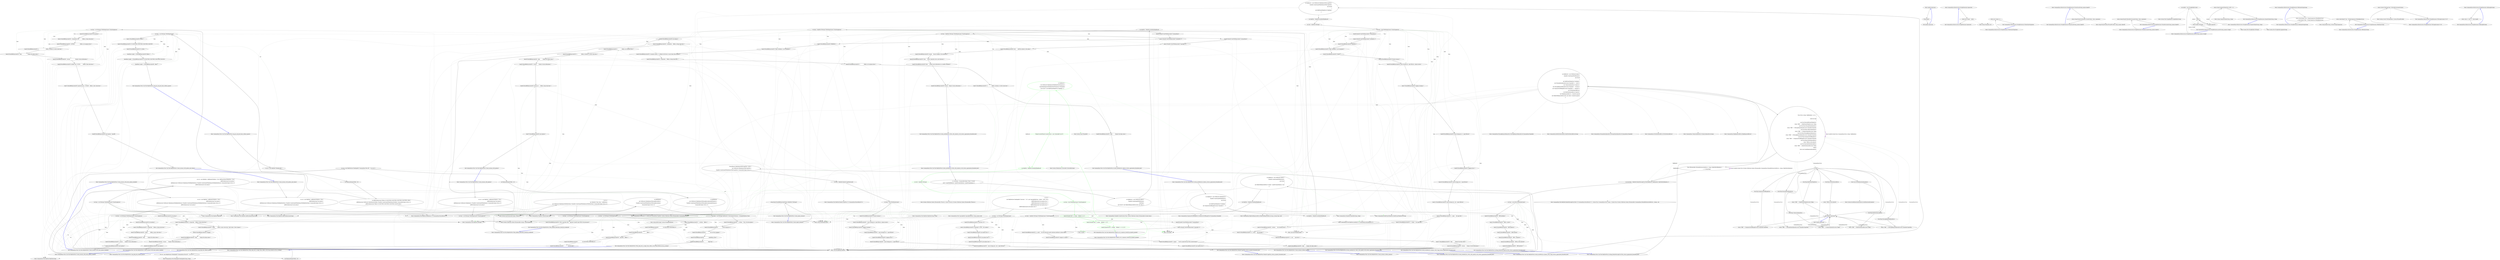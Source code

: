 digraph  {
m1_50 [label="Entry CommandLine.Tests.Unit.Text.HelpTextTests.Create_instance_with_enum_options_disabled()", span="93-93", cluster="CommandLine.Tests.Unit.Text.HelpTextTests.Create_instance_with_enum_options_disabled()", file="HelpTextTests.cs"];
m1_51 [label="var sut = new HelpText { AddDashesToOption = true }\r\n                .AddPreOptionsLine(''pre-options'')\r\n                .AddOptions(new NotParsed<FakeOptionsWithHelpTextEnum>(TypeInfo.Create(typeof(FakeOptionsWithHelpTextEnum)), Enumerable.Empty<Error>()))\r\n                .AddPostOptionsLine(''post-options'')", span="97-100", cluster="CommandLine.Tests.Unit.Text.HelpTextTests.Create_instance_with_enum_options_disabled()", file="HelpTextTests.cs"];
m1_52 [label="var lines = sut.ToString().ToNotEmptyLines().TrimStringArray()", span="104-104", cluster="CommandLine.Tests.Unit.Text.HelpTextTests.Create_instance_with_enum_options_disabled()", file="HelpTextTests.cs"];
m1_53 [label="lines[0].ShouldBeEquivalentTo(''pre-options'')", span="105-105", cluster="CommandLine.Tests.Unit.Text.HelpTextTests.Create_instance_with_enum_options_disabled()", file="HelpTextTests.cs"];
m1_54 [label="lines[1].ShouldBeEquivalentTo(''--stringvalue    Define a string value here.'')", span="106-106", cluster="CommandLine.Tests.Unit.Text.HelpTextTests.Create_instance_with_enum_options_disabled()", file="HelpTextTests.cs"];
m1_55 [label="lines[2].ShouldBeEquivalentTo(''--shape          Define a enum value here.'')", span="107-107", cluster="CommandLine.Tests.Unit.Text.HelpTextTests.Create_instance_with_enum_options_disabled()", file="HelpTextTests.cs"];
m1_56 [label="lines[3].ShouldBeEquivalentTo(''--help           Display this help screen.'')", span="108-108", cluster="CommandLine.Tests.Unit.Text.HelpTextTests.Create_instance_with_enum_options_disabled()", file="HelpTextTests.cs"];
m1_57 [label="lines[4].ShouldBeEquivalentTo(''--version        Display version information.'')", span="109-109", cluster="CommandLine.Tests.Unit.Text.HelpTextTests.Create_instance_with_enum_options_disabled()", file="HelpTextTests.cs"];
m1_58 [label="lines[5].ShouldBeEquivalentTo(''post-options'')", span="110-110", cluster="CommandLine.Tests.Unit.Text.HelpTextTests.Create_instance_with_enum_options_disabled()", file="HelpTextTests.cs"];
m1_59 [label="Exit CommandLine.Tests.Unit.Text.HelpTextTests.Create_instance_with_enum_options_disabled()", span="93-93", cluster="CommandLine.Tests.Unit.Text.HelpTextTests.Create_instance_with_enum_options_disabled()", file="HelpTextTests.cs"];
m1_16 [label="Entry CommandLine.Text.HelpText.HelpText(string, string)", span="81-81", cluster="CommandLine.Text.HelpText.HelpText(string, string)", file="HelpTextTests.cs"];
m1_126 [label="Entry CommandLine.Text.HelpText.RenderParsingErrorsText<T>(CommandLine.ParserResult<T>, System.Func<CommandLine.Error, string>, System.Func<System.Collections.Generic.IEnumerable<CommandLine.MutuallyExclusiveSetError>, string>, int)", span="457-457", cluster="CommandLine.Text.HelpText.RenderParsingErrorsText<T>(CommandLine.ParserResult<T>, System.Func<CommandLine.Error, string>, System.Func<System.Collections.Generic.IEnumerable<CommandLine.MutuallyExclusiveSetError>, string>, int)", file="HelpTextTests.cs"];
m1_22 [label="Entry CommandLine.Tests.Unit.Text.HelpTextTests.Create_instance_with_options()", span="46-46", cluster="CommandLine.Tests.Unit.Text.HelpTextTests.Create_instance_with_options()", file="HelpTextTests.cs"];
m1_23 [label="var sut = new HelpText { AddDashesToOption = true }\r\n                .AddPreOptionsLine(''pre-options'')\r\n                .AddOptions(new NotParsed<FakeOptions>(TypeInfo.Create(typeof(FakeOptions)), Enumerable.Empty<Error>()))\r\n                .AddPostOptionsLine(''post-options'')", span="50-53", cluster="CommandLine.Tests.Unit.Text.HelpTextTests.Create_instance_with_options()", file="HelpTextTests.cs"];
m1_24 [label="var lines = sut.ToString().ToNotEmptyLines().TrimStringArray()", span="57-57", cluster="CommandLine.Tests.Unit.Text.HelpTextTests.Create_instance_with_options()", file="HelpTextTests.cs"];
m1_25 [label="lines[0].ShouldBeEquivalentTo(''pre-options'')", span="58-58", cluster="CommandLine.Tests.Unit.Text.HelpTextTests.Create_instance_with_options()", file="HelpTextTests.cs"];
m1_26 [label="lines[1].ShouldBeEquivalentTo(''--stringvalue    Define a string value here.'')", span="59-59", cluster="CommandLine.Tests.Unit.Text.HelpTextTests.Create_instance_with_options()", file="HelpTextTests.cs"];
m1_27 [label="lines[2].ShouldBeEquivalentTo(''-i               Define a int sequence here.'')", span="60-60", cluster="CommandLine.Tests.Unit.Text.HelpTextTests.Create_instance_with_options()", file="HelpTextTests.cs"];
m1_28 [label="lines[3].ShouldBeEquivalentTo(''-x               Define a boolean or switch value here.'')", span="61-61", cluster="CommandLine.Tests.Unit.Text.HelpTextTests.Create_instance_with_options()", file="HelpTextTests.cs"];
m1_29 [label="lines[4].ShouldBeEquivalentTo(''--help           Display this help screen.'')", span="62-62", cluster="CommandLine.Tests.Unit.Text.HelpTextTests.Create_instance_with_options()", file="HelpTextTests.cs"];
m1_30 [label="lines[5].ShouldBeEquivalentTo(''--version        Display version information.'')", span="63-63", cluster="CommandLine.Tests.Unit.Text.HelpTextTests.Create_instance_with_options()", file="HelpTextTests.cs"];
m1_31 [label="lines[6].ShouldBeEquivalentTo(''value pos. 0     Define a long value here.'')", span="64-64", cluster="CommandLine.Tests.Unit.Text.HelpTextTests.Create_instance_with_options()", file="HelpTextTests.cs"];
m1_32 [label="lines[7].ShouldBeEquivalentTo(''post-options'')", span="65-65", cluster="CommandLine.Tests.Unit.Text.HelpTextTests.Create_instance_with_options()", file="HelpTextTests.cs"];
m1_33 [label="Exit CommandLine.Tests.Unit.Text.HelpTextTests.Create_instance_with_options()", span="46-46", cluster="CommandLine.Tests.Unit.Text.HelpTextTests.Create_instance_with_options()", file="HelpTextTests.cs"];
m1_66 [label="Entry CommandLine.Tests.Unit.Text.HelpTextTests.When_help_text_is_longer_than_width_it_will_wrap_around_as_if_in_a_column()", span="131-131", cluster="CommandLine.Tests.Unit.Text.HelpTextTests.When_help_text_is_longer_than_width_it_will_wrap_around_as_if_in_a_column()", file="HelpTextTests.cs"];
m1_67 [label="var sut = new HelpText(new HeadingInfo(''CommandLine.Tests.dll'', ''1.9.4.131''))", span="135-135", cluster="CommandLine.Tests.Unit.Text.HelpTextTests.When_help_text_is_longer_than_width_it_will_wrap_around_as_if_in_a_column()", file="HelpTextTests.cs"];
m1_68 [label="sut.MaximumDisplayWidth = 40", span="136-136", cluster="CommandLine.Tests.Unit.Text.HelpTextTests.When_help_text_is_longer_than_width_it_will_wrap_around_as_if_in_a_column()", file="HelpTextTests.cs"];
m1_69 [label="sut.AddOptions(\r\n                new NotParsed<FakeOptionsWithLongDescription>(\r\n                    TypeInfo.Create(typeof(FakeOptionsWithLongDescription)),\r\n                    Enumerable.Empty<Error>()))", span="137-140", cluster="CommandLine.Tests.Unit.Text.HelpTextTests.When_help_text_is_longer_than_width_it_will_wrap_around_as_if_in_a_column()", file="HelpTextTests.cs"];
m1_70 [label="var lines = sut.ToString().Split(new[] { Environment.NewLine }, StringSplitOptions.None)", span="143-143", cluster="CommandLine.Tests.Unit.Text.HelpTextTests.When_help_text_is_longer_than_width_it_will_wrap_around_as_if_in_a_column()", file="HelpTextTests.cs"];
m1_71 [label="lines[2].ShouldBeEquivalentTo(''  v, verbose    This is the description'')", span="144-144", cluster="CommandLine.Tests.Unit.Text.HelpTextTests.When_help_text_is_longer_than_width_it_will_wrap_around_as_if_in_a_column()", file="HelpTextTests.cs"];
m1_72 [label="lines[3].ShouldBeEquivalentTo(''                of the verbosity to '')", span="146-146", cluster="CommandLine.Tests.Unit.Text.HelpTextTests.When_help_text_is_longer_than_width_it_will_wrap_around_as_if_in_a_column()", file="HelpTextTests.cs"];
m1_73 [label="lines[4].ShouldBeEquivalentTo(''                test out the wrapping '')", span="147-147", cluster="CommandLine.Tests.Unit.Text.HelpTextTests.When_help_text_is_longer_than_width_it_will_wrap_around_as_if_in_a_column()", file="HelpTextTests.cs"];
m1_74 [label="lines[5].ShouldBeEquivalentTo(''                capabilities of the '')", span="148-148", cluster="CommandLine.Tests.Unit.Text.HelpTextTests.When_help_text_is_longer_than_width_it_will_wrap_around_as_if_in_a_column()", file="HelpTextTests.cs"];
m1_75 [label="lines[6].ShouldBeEquivalentTo(''                Help Text.'')", span="149-149", cluster="CommandLine.Tests.Unit.Text.HelpTextTests.When_help_text_is_longer_than_width_it_will_wrap_around_as_if_in_a_column()", file="HelpTextTests.cs"];
m1_76 [label="Exit CommandLine.Tests.Unit.Text.HelpTextTests.When_help_text_is_longer_than_width_it_will_wrap_around_as_if_in_a_column()", span="131-131", cluster="CommandLine.Tests.Unit.Text.HelpTextTests.When_help_text_is_longer_than_width_it_will_wrap_around_as_if_in_a_column()", file="HelpTextTests.cs"];
m1_217 [label="Entry CommandLine.Text.HelpText.RenderUsageText<T>(CommandLine.ParserResult<T>)", span="515-515", cluster="CommandLine.Text.HelpText.RenderUsageText<T>(CommandLine.ParserResult<T>)", file="HelpTextTests.cs"];
m1_78 [label="Entry CommandLine.Tests.Unit.Text.HelpTextTests.Long_help_text_without_spaces()", span="154-154", cluster="CommandLine.Tests.Unit.Text.HelpTextTests.Long_help_text_without_spaces()", file="HelpTextTests.cs"];
m1_79 [label="var sut = new HelpText(new HeadingInfo(''CommandLine.Tests.dll'', ''1.9.4.131''))", span="158-158", cluster="CommandLine.Tests.Unit.Text.HelpTextTests.Long_help_text_without_spaces()", file="HelpTextTests.cs"];
m1_80 [label="sut.MaximumDisplayWidth = 40", span="159-159", cluster="CommandLine.Tests.Unit.Text.HelpTextTests.Long_help_text_without_spaces()", file="HelpTextTests.cs"];
m1_81 [label="sut.AddOptions(\r\n                new NotParsed<FakeOptionsWithLongDescriptionAndNoSpaces>(\r\n                    TypeInfo.Create(typeof(FakeOptionsWithLongDescriptionAndNoSpaces)),\r\n                    Enumerable.Empty<Error>()))", span="160-163", cluster="CommandLine.Tests.Unit.Text.HelpTextTests.Long_help_text_without_spaces()", file="HelpTextTests.cs"];
m1_82 [label="var lines = sut.ToString().ToNotEmptyLines()", span="166-166", cluster="CommandLine.Tests.Unit.Text.HelpTextTests.Long_help_text_without_spaces()", file="HelpTextTests.cs"];
m1_83 [label="lines[1].ShouldBeEquivalentTo(''  v, verbose    Before '')", span="167-167", cluster="CommandLine.Tests.Unit.Text.HelpTextTests.Long_help_text_without_spaces()", file="HelpTextTests.cs"];
m1_84 [label="lines[2].ShouldBeEquivalentTo(''                012345678901234567890123'')", span="168-168", cluster="CommandLine.Tests.Unit.Text.HelpTextTests.Long_help_text_without_spaces()", file="HelpTextTests.cs"];
m1_85 [label="lines[3].ShouldBeEquivalentTo(''                After'')", span="169-169", cluster="CommandLine.Tests.Unit.Text.HelpTextTests.Long_help_text_without_spaces()", file="HelpTextTests.cs"];
m1_86 [label="lines[4].ShouldBeEquivalentTo(''  input-file    Before '')", span="170-170", cluster="CommandLine.Tests.Unit.Text.HelpTextTests.Long_help_text_without_spaces()", file="HelpTextTests.cs"];
m1_87 [label="lines[5].ShouldBeEquivalentTo(''                012345678901234567890123'')", span="171-171", cluster="CommandLine.Tests.Unit.Text.HelpTextTests.Long_help_text_without_spaces()", file="HelpTextTests.cs"];
m1_88 [label="lines[6].ShouldBeEquivalentTo(''                456789 After'')", span="172-172", cluster="CommandLine.Tests.Unit.Text.HelpTextTests.Long_help_text_without_spaces()", file="HelpTextTests.cs"];
m1_89 [label="Exit CommandLine.Tests.Unit.Text.HelpTextTests.Long_help_text_without_spaces()", span="154-154", cluster="CommandLine.Tests.Unit.Text.HelpTextTests.Long_help_text_without_spaces()", file="HelpTextTests.cs"];
m1_190 [label="Entry System.Collections.Generic.IEnumerable<TSource>.Concat<TSource>(System.Collections.Generic.IEnumerable<TSource>)", span="0-0", cluster="System.Collections.Generic.IEnumerable<TSource>.Concat<TSource>(System.Collections.Generic.IEnumerable<TSource>)", file="HelpTextTests.cs"];
m1_116 [label="Entry CommandLine.BadFormatTokenError.BadFormatTokenError(string)", span="196-196", cluster="CommandLine.BadFormatTokenError.BadFormatTokenError(string)", file="HelpTextTests.cs"];
m1_149 [label="Entry CommandLine.Tests.Unit.Text.HelpTextTests.Invoke_AutoBuild_for_Options_returns_appropriate_formatted_text()", span="259-259", cluster="CommandLine.Tests.Unit.Text.HelpTextTests.Invoke_AutoBuild_for_Options_returns_appropriate_formatted_text()", file="HelpTextTests.cs"];
m1_150 [label="var fakeResult = new NotParsed<FakeOptions>(\r\n                TypeInfo.Create(typeof(FakeOptions)),\r\n                new Error[]\r\n                    {\r\n                        new BadFormatTokenError(''badtoken''),\r\n                        new SequenceOutOfRangeError(new NameInfo(''i'', ''''))\r\n                    })", span="262-268", cluster="CommandLine.Tests.Unit.Text.HelpTextTests.Invoke_AutoBuild_for_Options_returns_appropriate_formatted_text()", file="HelpTextTests.cs"];
m1_151 [label="var helpText = HelpText.AutoBuild(fakeResult)", span="271-271", cluster="CommandLine.Tests.Unit.Text.HelpTextTests.Invoke_AutoBuild_for_Options_returns_appropriate_formatted_text()", file="HelpTextTests.cs"];
m1_152 [label="var lines = helpText.ToString().ToNotEmptyLines().TrimStringArray()", span="274-274", cluster="CommandLine.Tests.Unit.Text.HelpTextTests.Invoke_AutoBuild_for_Options_returns_appropriate_formatted_text()", file="HelpTextTests.cs"];
m1_153 [label="lines[0].Should().StartWithEquivalent(''CommandLine'')", span="275-275", cluster="CommandLine.Tests.Unit.Text.HelpTextTests.Invoke_AutoBuild_for_Options_returns_appropriate_formatted_text()", file="HelpTextTests.cs"];
m1_154 [label="lines[1].Should().StartWithEquivalent(''Copyright (c)'')", span="276-276", cluster="CommandLine.Tests.Unit.Text.HelpTextTests.Invoke_AutoBuild_for_Options_returns_appropriate_formatted_text()", file="HelpTextTests.cs"];
m1_155 [label="lines[2].ShouldBeEquivalentTo(''ERROR(S):'')", span="277-277", cluster="CommandLine.Tests.Unit.Text.HelpTextTests.Invoke_AutoBuild_for_Options_returns_appropriate_formatted_text()", file="HelpTextTests.cs"];
m1_156 [label="lines[3].ShouldBeEquivalentTo(''Token 'badtoken' is not recognized.'')", span="278-278", cluster="CommandLine.Tests.Unit.Text.HelpTextTests.Invoke_AutoBuild_for_Options_returns_appropriate_formatted_text()", file="HelpTextTests.cs"];
m1_157 [label="lines[4].ShouldBeEquivalentTo(''A sequence option 'i' is defined with fewer or more items than required.'')", span="279-279", cluster="CommandLine.Tests.Unit.Text.HelpTextTests.Invoke_AutoBuild_for_Options_returns_appropriate_formatted_text()", file="HelpTextTests.cs"];
m1_158 [label="lines[5].ShouldBeEquivalentTo(''--stringvalue    Define a string value here.'')", span="280-280", cluster="CommandLine.Tests.Unit.Text.HelpTextTests.Invoke_AutoBuild_for_Options_returns_appropriate_formatted_text()", file="HelpTextTests.cs"];
m1_159 [label="lines[6].ShouldBeEquivalentTo(''-i               Define a int sequence here.'')", span="281-281", cluster="CommandLine.Tests.Unit.Text.HelpTextTests.Invoke_AutoBuild_for_Options_returns_appropriate_formatted_text()", file="HelpTextTests.cs"];
m1_160 [label="lines[7].ShouldBeEquivalentTo(''-x               Define a boolean or switch value here.'')", span="282-282", cluster="CommandLine.Tests.Unit.Text.HelpTextTests.Invoke_AutoBuild_for_Options_returns_appropriate_formatted_text()", file="HelpTextTests.cs"];
m1_161 [label="lines[8].ShouldBeEquivalentTo(''--help           Display this help screen.'')", span="283-283", cluster="CommandLine.Tests.Unit.Text.HelpTextTests.Invoke_AutoBuild_for_Options_returns_appropriate_formatted_text()", file="HelpTextTests.cs"];
m1_162 [label="Exit CommandLine.Tests.Unit.Text.HelpTextTests.Invoke_AutoBuild_for_Options_returns_appropriate_formatted_text()", span="259-259", cluster="CommandLine.Tests.Unit.Text.HelpTextTests.Invoke_AutoBuild_for_Options_returns_appropriate_formatted_text()", file="HelpTextTests.cs"];
m1_192 [label="Entry CommandLine.Tests.Unit.Text.HelpTextTests.Create_instance_with_options_and_values()", span="341-341", cluster="CommandLine.Tests.Unit.Text.HelpTextTests.Create_instance_with_options_and_values()", file="HelpTextTests.cs"];
m1_193 [label="var sut = new HelpText { AddDashesToOption = true }\r\n                .AddPreOptionsLine(''pre-options'')\r\n                .AddOptions(new NotParsed<FakeOptionsWithHelpTextValue>(TypeInfo.Create(typeof(FakeOptionsWithHelpTextValue)), Enumerable.Empty<Error>()))\r\n                .AddPostOptionsLine(''post-options'')", span="345-348", cluster="CommandLine.Tests.Unit.Text.HelpTextTests.Create_instance_with_options_and_values()", file="HelpTextTests.cs"];
m1_194 [label="var lines = sut.ToString().ToNotEmptyLines().TrimStringArray()", span="352-352", cluster="CommandLine.Tests.Unit.Text.HelpTextTests.Create_instance_with_options_and_values()", file="HelpTextTests.cs"];
m1_195 [label="lines[0].ShouldBeEquivalentTo(''pre-options'')", span="353-353", cluster="CommandLine.Tests.Unit.Text.HelpTextTests.Create_instance_with_options_and_values()", file="HelpTextTests.cs"];
m1_196 [label="lines[1].ShouldBeEquivalentTo(''--stringvalue=STR            Define a string value here.'')", span="354-354", cluster="CommandLine.Tests.Unit.Text.HelpTextTests.Create_instance_with_options_and_values()", file="HelpTextTests.cs"];
m1_197 [label="lines[2].ShouldBeEquivalentTo(''-i INTSEQ                    Define a int sequence here.'')", span="355-355", cluster="CommandLine.Tests.Unit.Text.HelpTextTests.Create_instance_with_options_and_values()", file="HelpTextTests.cs"];
m1_198 [label="lines[3].ShouldBeEquivalentTo(''-x                           Define a boolean or switch value here.'')", span="356-356", cluster="CommandLine.Tests.Unit.Text.HelpTextTests.Create_instance_with_options_and_values()", file="HelpTextTests.cs"];
m1_199 [label="lines[4].ShouldBeEquivalentTo(''--help                       Display this help screen.'')", span="357-357", cluster="CommandLine.Tests.Unit.Text.HelpTextTests.Create_instance_with_options_and_values()", file="HelpTextTests.cs"];
m1_200 [label="lines[5].ShouldBeEquivalentTo(''--version                    Display version information.'')", span="358-358", cluster="CommandLine.Tests.Unit.Text.HelpTextTests.Create_instance_with_options_and_values()", file="HelpTextTests.cs"];
m1_201 [label="lines[6].ShouldBeEquivalentTo(''number (pos. 0) NUM          Define a long value here.'')", span="359-359", cluster="CommandLine.Tests.Unit.Text.HelpTextTests.Create_instance_with_options_and_values()", file="HelpTextTests.cs"];
m1_202 [label="lines[7].ShouldBeEquivalentTo(''paintcolor (pos. 1) COLOR    Define a color value here.'')", span="360-360", cluster="CommandLine.Tests.Unit.Text.HelpTextTests.Create_instance_with_options_and_values()", file="HelpTextTests.cs"];
m1_203 [label="lines[8].ShouldBeEquivalentTo(''post-options'', lines[8])", span="361-361", cluster="CommandLine.Tests.Unit.Text.HelpTextTests.Create_instance_with_options_and_values()", file="HelpTextTests.cs"];
m1_204 [label="Exit CommandLine.Tests.Unit.Text.HelpTextTests.Create_instance_with_options_and_values()", span="341-341", cluster="CommandLine.Tests.Unit.Text.HelpTextTests.Create_instance_with_options_and_values()", file="HelpTextTests.cs"];
m1_39 [label="Entry CommandLine.Tests.Unit.Text.HelpTextTests.Create_instance_with_enum_options_enabled()", span="70-70", cluster="CommandLine.Tests.Unit.Text.HelpTextTests.Create_instance_with_enum_options_enabled()", file="HelpTextTests.cs"];
m1_40 [label="var sut = new HelpText { AddDashesToOption = true, AddEnumValuesToHelpText = true }\r\n                .AddPreOptionsLine(''pre-options'')\r\n                .AddOptions(new NotParsed<FakeOptionsWithHelpTextEnum>(TypeInfo.Create(typeof(FakeOptionsWithHelpTextEnum)), Enumerable.Empty<Error>()))\r\n                .AddPostOptionsLine(''post-options'')", span="74-77", cluster="CommandLine.Tests.Unit.Text.HelpTextTests.Create_instance_with_enum_options_enabled()", file="HelpTextTests.cs"];
m1_41 [label="var lines = sut.ToString().ToNotEmptyLines().TrimStringArray()", span="81-81", cluster="CommandLine.Tests.Unit.Text.HelpTextTests.Create_instance_with_enum_options_enabled()", file="HelpTextTests.cs"];
m1_42 [label="lines[0].ShouldBeEquivalentTo(''pre-options'')", span="82-82", cluster="CommandLine.Tests.Unit.Text.HelpTextTests.Create_instance_with_enum_options_enabled()", file="HelpTextTests.cs"];
m1_43 [label="lines[1].ShouldBeEquivalentTo(''--stringvalue    Define a string value here.'')", span="83-83", cluster="CommandLine.Tests.Unit.Text.HelpTextTests.Create_instance_with_enum_options_enabled()", file="HelpTextTests.cs"];
m1_44 [label="lines[2].ShouldBeEquivalentTo(''--shape          Define a enum value here. Valid values: Circle, Square,'')", span="84-84", cluster="CommandLine.Tests.Unit.Text.HelpTextTests.Create_instance_with_enum_options_enabled()", file="HelpTextTests.cs"];
m1_45 [label="lines[3].ShouldBeEquivalentTo(''Triangle'')", span="85-85", cluster="CommandLine.Tests.Unit.Text.HelpTextTests.Create_instance_with_enum_options_enabled()", file="HelpTextTests.cs"];
m1_46 [label="lines[4].ShouldBeEquivalentTo(''--help           Display this help screen.'')", span="86-86", cluster="CommandLine.Tests.Unit.Text.HelpTextTests.Create_instance_with_enum_options_enabled()", file="HelpTextTests.cs"];
m1_47 [label="lines[5].ShouldBeEquivalentTo(''--version        Display version information.'')", span="87-87", cluster="CommandLine.Tests.Unit.Text.HelpTextTests.Create_instance_with_enum_options_enabled()", file="HelpTextTests.cs"];
m1_48 [label="lines[6].ShouldBeEquivalentTo(''post-options'')", span="88-88", cluster="CommandLine.Tests.Unit.Text.HelpTextTests.Create_instance_with_enum_options_enabled()", file="HelpTextTests.cs"];
m1_49 [label="Exit CommandLine.Tests.Unit.Text.HelpTextTests.Create_instance_with_enum_options_enabled()", span="70-70", cluster="CommandLine.Tests.Unit.Text.HelpTextTests.Create_instance_with_enum_options_enabled()", file="HelpTextTests.cs"];
m1_120 [label="Entry CommandLine.MissingRequiredOptionError.MissingRequiredOptionError(CommandLine.NameInfo)", span="291-291", cluster="CommandLine.MissingRequiredOptionError.MissingRequiredOptionError(CommandLine.NameInfo)", file="HelpTextTests.cs"];
m1_90 [label="Entry CommandLine.Tests.Unit.Text.HelpTextTests.Long_pre_and_post_lines_without_spaces()", span="177-177", cluster="CommandLine.Tests.Unit.Text.HelpTextTests.Long_pre_and_post_lines_without_spaces()", file="HelpTextTests.cs"];
m1_91 [label="var sut = new HelpText(''Heading Info.'')", span="181-181", cluster="CommandLine.Tests.Unit.Text.HelpTextTests.Long_pre_and_post_lines_without_spaces()", file="HelpTextTests.cs"];
m1_92 [label="sut.MaximumDisplayWidth = 40", span="182-182", cluster="CommandLine.Tests.Unit.Text.HelpTextTests.Long_pre_and_post_lines_without_spaces()", file="HelpTextTests.cs"];
m1_93 [label="sut.AddPreOptionsLine(''Before 0123456789012345678901234567890123456789012 After'')\r\n                .AddOptions(new NotParsed<FakeOptionsForHelp>(TypeInfo.Create(typeof(FakeOptionsForHelp)), Enumerable.Empty<Error>()))\r\n                .AddPostOptionsLine(''Before 0123456789012345678901234567890123456789 After'')", span="183-185", cluster="CommandLine.Tests.Unit.Text.HelpTextTests.Long_pre_and_post_lines_without_spaces()", file="HelpTextTests.cs"];
m1_94 [label="var lines = sut.ToString().ToNotEmptyLines()", span="188-188", cluster="CommandLine.Tests.Unit.Text.HelpTextTests.Long_pre_and_post_lines_without_spaces()", file="HelpTextTests.cs"];
m1_95 [label="lines[1].ShouldBeEquivalentTo(''Before '')", span="189-189", cluster="CommandLine.Tests.Unit.Text.HelpTextTests.Long_pre_and_post_lines_without_spaces()", file="HelpTextTests.cs"];
m1_96 [label="lines[2].ShouldBeEquivalentTo(''0123456789012345678901234567890123456789'')", span="190-190", cluster="CommandLine.Tests.Unit.Text.HelpTextTests.Long_pre_and_post_lines_without_spaces()", file="HelpTextTests.cs"];
m1_97 [label="lines[3].ShouldBeEquivalentTo(''012 After'')", span="191-191", cluster="CommandLine.Tests.Unit.Text.HelpTextTests.Long_pre_and_post_lines_without_spaces()", file="HelpTextTests.cs"];
m1_98 [label="lines[lines.Length - 3].ShouldBeEquivalentTo(''Before '')", span="192-192", cluster="CommandLine.Tests.Unit.Text.HelpTextTests.Long_pre_and_post_lines_without_spaces()", file="HelpTextTests.cs"];
m1_99 [label="lines[lines.Length - 2].ShouldBeEquivalentTo(''0123456789012345678901234567890123456789'')", span="193-193", cluster="CommandLine.Tests.Unit.Text.HelpTextTests.Long_pre_and_post_lines_without_spaces()", file="HelpTextTests.cs"];
m1_100 [label="lines[lines.Length - 1].ShouldBeEquivalentTo('' After'')", span="194-194", cluster="CommandLine.Tests.Unit.Text.HelpTextTests.Long_pre_and_post_lines_without_spaces()", file="HelpTextTests.cs"];
m1_101 [label="Exit CommandLine.Tests.Unit.Text.HelpTextTests.Long_pre_and_post_lines_without_spaces()", span="177-177", cluster="CommandLine.Tests.Unit.Text.HelpTextTests.Long_pre_and_post_lines_without_spaces()", file="HelpTextTests.cs"];
m1_177 [label="Entry CommandLine.Tests.Unit.Text.HelpTextTests.Invoke_AutoBuild_for_Verbs_with_unknown_verb_returns_appropriate_formatted_text()", span="314-314", cluster="CommandLine.Tests.Unit.Text.HelpTextTests.Invoke_AutoBuild_for_Verbs_with_unknown_verb_returns_appropriate_formatted_text()", file="HelpTextTests.cs"];
m1_178 [label="var verbTypes = Enumerable.Empty<Type>().Concat(\r\n                new[] { typeof(AddOptions), typeof(CommitOptions), typeof(CloneOptions) })", span="317-318", cluster="CommandLine.Tests.Unit.Text.HelpTextTests.Invoke_AutoBuild_for_Verbs_with_unknown_verb_returns_appropriate_formatted_text()", file="HelpTextTests.cs"];
m1_179 [label="var fakeResult = new NotParsed<object>(\r\n                TypeInfo.Create(typeof(NullInstance),\r\n                    verbTypes),\r\n                new Error[] { new HelpVerbRequestedError(null, null, false) })", span="319-322", cluster="CommandLine.Tests.Unit.Text.HelpTextTests.Invoke_AutoBuild_for_Verbs_with_unknown_verb_returns_appropriate_formatted_text()", file="HelpTextTests.cs"];
m1_180 [label="var helpText = HelpText.AutoBuild(fakeResult)", span="325-325", cluster="CommandLine.Tests.Unit.Text.HelpTextTests.Invoke_AutoBuild_for_Verbs_with_unknown_verb_returns_appropriate_formatted_text()", file="HelpTextTests.cs"];
m1_181 [label="var lines = helpText.ToString().ToNotEmptyLines().TrimStringArray()", span="328-328", cluster="CommandLine.Tests.Unit.Text.HelpTextTests.Invoke_AutoBuild_for_Verbs_with_unknown_verb_returns_appropriate_formatted_text()", file="HelpTextTests.cs"];
m1_182 [label="lines[0].Should().StartWithEquivalent(''CommandLine'')", span="330-330", cluster="CommandLine.Tests.Unit.Text.HelpTextTests.Invoke_AutoBuild_for_Verbs_with_unknown_verb_returns_appropriate_formatted_text()", file="HelpTextTests.cs"];
m1_183 [label="lines[1].Should().StartWithEquivalent(''Copyright (c)'')", span="331-331", cluster="CommandLine.Tests.Unit.Text.HelpTextTests.Invoke_AutoBuild_for_Verbs_with_unknown_verb_returns_appropriate_formatted_text()", file="HelpTextTests.cs"];
m1_184 [label="lines[2].ShouldBeEquivalentTo(''add        Add file contents to the index.'')", span="332-332", cluster="CommandLine.Tests.Unit.Text.HelpTextTests.Invoke_AutoBuild_for_Verbs_with_unknown_verb_returns_appropriate_formatted_text()", file="HelpTextTests.cs"];
m1_185 [label="lines[3].ShouldBeEquivalentTo(''commit     Record changes to the repository.'')", span="333-333", cluster="CommandLine.Tests.Unit.Text.HelpTextTests.Invoke_AutoBuild_for_Verbs_with_unknown_verb_returns_appropriate_formatted_text()", file="HelpTextTests.cs"];
m1_186 [label="lines[4].ShouldBeEquivalentTo(''clone      Clone a repository into a new directory.'')", span="334-334", cluster="CommandLine.Tests.Unit.Text.HelpTextTests.Invoke_AutoBuild_for_Verbs_with_unknown_verb_returns_appropriate_formatted_text()", file="HelpTextTests.cs"];
m1_187 [label="lines[5].ShouldBeEquivalentTo(''help       Display more information on a specific command.'')", span="335-335", cluster="CommandLine.Tests.Unit.Text.HelpTextTests.Invoke_AutoBuild_for_Verbs_with_unknown_verb_returns_appropriate_formatted_text()", file="HelpTextTests.cs"];
m1_188 [label="lines[6].ShouldBeEquivalentTo(''version    Display version information.'')", span="336-336", cluster="CommandLine.Tests.Unit.Text.HelpTextTests.Invoke_AutoBuild_for_Verbs_with_unknown_verb_returns_appropriate_formatted_text()", file="HelpTextTests.cs"];
m1_189 [label="Exit CommandLine.Tests.Unit.Text.HelpTextTests.Invoke_AutoBuild_for_Verbs_with_unknown_verb_returns_appropriate_formatted_text()", span="314-314", cluster="CommandLine.Tests.Unit.Text.HelpTextTests.Invoke_AutoBuild_for_Verbs_with_unknown_verb_returns_appropriate_formatted_text()", file="HelpTextTests.cs"];
m1_0 [label="Entry CommandLine.Tests.Unit.Text.HelpTextTests.Create_empty_instance()", span="16-16", cluster="CommandLine.Tests.Unit.Text.HelpTextTests.Create_empty_instance()", file="HelpTextTests.cs"];
m1_1 [label="string.Empty.ShouldBeEquivalentTo(new HelpText().ToString())", span="18-18", cluster="CommandLine.Tests.Unit.Text.HelpTextTests.Create_empty_instance()", file="HelpTextTests.cs"];
m1_2 [label="Exit CommandLine.Tests.Unit.Text.HelpTextTests.Create_empty_instance()", span="16-16", cluster="CommandLine.Tests.Unit.Text.HelpTextTests.Create_empty_instance()", file="HelpTextTests.cs"];
m1_253 [label="Entry System.Type.ToTypeInfo()", span="174-174", cluster="System.Type.ToTypeInfo()", file="HelpTextTests.cs"];
m1_254 [label="Entry System.Globalization.CultureInfo.CultureInfo(string)", span="0-0", cluster="System.Globalization.CultureInfo.CultureInfo(string)", file="HelpTextTests.cs"];
m1_145 [label="Entry System.InvalidOperationException.InvalidOperationException()", span="0-0", cluster="System.InvalidOperationException.InvalidOperationException()", file="HelpTextTests.cs"];
m1_36 [label="Entry System.Linq.Enumerable.Empty<TResult>()", span="0-0", cluster="System.Linq.Enumerable.Empty<TResult>()", file="HelpTextTests.cs"];
m1_38 [label="Entry System.Collections.Generic.IEnumerable<string>.TrimStringArray()", span="15-15", cluster="System.Collections.Generic.IEnumerable<string>.TrimStringArray()", file="HelpTextTests.cs"];
m1_34 [label="Entry CommandLine.NotParsed<T>.NotParsed(CommandLine.TypeInfo, System.Collections.Generic.IEnumerable<CommandLine.Error>)", span="163-163", cluster="CommandLine.NotParsed<T>.NotParsed(CommandLine.TypeInfo, System.Collections.Generic.IEnumerable<CommandLine.Error>)", file="HelpTextTests.cs"];
m1_123 [label="Entry CommandLine.BadVerbSelectedError.BadVerbSelectedError(string)", span="357-357", cluster="CommandLine.BadVerbSelectedError.BadVerbSelectedError(string)", file="HelpTextTests.cs"];
m1_3 [label="Entry CommandLine.Text.HelpText.HelpText()", span="35-35", cluster="CommandLine.Text.HelpText.HelpText()", file="HelpTextTests.cs"];
m1_60 [label="Entry CommandLine.Tests.Unit.Text.HelpTextTests.When_defined_MetaValue_should_be_rendered()", span="115-115", cluster="CommandLine.Tests.Unit.Text.HelpTextTests.When_defined_MetaValue_should_be_rendered()", file="HelpTextTests.cs"];
m1_61 [label="var sut =\r\n                new HelpText(''Meta Value.'').AddOptions(\r\n                    new NotParsed<FakeOptionsWithMetaValue>(TypeInfo.Create(typeof(FakeOptionsWithMetaValue)), Enumerable.Empty<Error>()))", span="119-121", cluster="CommandLine.Tests.Unit.Text.HelpTextTests.When_defined_MetaValue_should_be_rendered()", file="HelpTextTests.cs"];
m1_62 [label="var lines = sut.ToString().ToNotEmptyLines().TrimStringArray()", span="124-124", cluster="CommandLine.Tests.Unit.Text.HelpTextTests.When_defined_MetaValue_should_be_rendered()", file="HelpTextTests.cs"];
m1_63 [label="lines[2].ShouldBeEquivalentTo(''i FILE, input-file=FILE    Required. Specify input FILE to be processed.'')", span="126-126", cluster="CommandLine.Tests.Unit.Text.HelpTextTests.When_defined_MetaValue_should_be_rendered()", file="HelpTextTests.cs"];
m1_64 [label="Exit CommandLine.Tests.Unit.Text.HelpTextTests.When_defined_MetaValue_should_be_rendered()", span="115-115", cluster="CommandLine.Tests.Unit.Text.HelpTextTests.When_defined_MetaValue_should_be_rendered()", file="HelpTextTests.cs"];
m1_19 [label="Entry CommandLine.Text.HelpText.AddPreOptionsLine(string)", span="321-321", cluster="CommandLine.Text.HelpText.AddPreOptionsLine(string)", file="HelpTextTests.cs"];
m1_125 [label="Entry CommandLine.HelpVerbRequestedError.HelpVerbRequestedError(string, System.Type, bool)", span="383-383", cluster="CommandLine.HelpVerbRequestedError.HelpVerbRequestedError(string, System.Type, bool)", file="HelpTextTests.cs"];
m1_205 [label="Entry CommandLine.Tests.Unit.Text.HelpTextTests.RenderUsageText_returns_properly_formatted_text()", span="366-366", cluster="CommandLine.Tests.Unit.Text.HelpTextTests.RenderUsageText_returns_properly_formatted_text()", file="HelpTextTests.cs"];
m1_206 [label="ParserResult<FakeOptionsWithUsageText> result =\r\n                new NotParsed<FakeOptionsWithUsageText>(\r\n                    TypeInfo.Create(typeof(FakeOptionsWithUsageText)), Enumerable.Empty<Error>())", span="369-371", cluster="CommandLine.Tests.Unit.Text.HelpTextTests.RenderUsageText_returns_properly_formatted_text()", file="HelpTextTests.cs"];
m1_207 [label="var text = HelpText.RenderUsageText(result)", span="374-374", cluster="CommandLine.Tests.Unit.Text.HelpTextTests.RenderUsageText_returns_properly_formatted_text()", file="HelpTextTests.cs"];
m1_208 [label="var lines = text.ToNotEmptyLines()", span="377-377", cluster="CommandLine.Tests.Unit.Text.HelpTextTests.RenderUsageText_returns_properly_formatted_text()", file="HelpTextTests.cs"];
m1_209 [label="lines[0].ShouldBeEquivalentTo(''Normal scenario:'')", span="380-380", cluster="CommandLine.Tests.Unit.Text.HelpTextTests.RenderUsageText_returns_properly_formatted_text()", file="HelpTextTests.cs"];
m1_210 [label="lines[1].ShouldBeEquivalentTo(''  mono testapp.exe --input file.bin --output out.bin'')", span="381-381", cluster="CommandLine.Tests.Unit.Text.HelpTextTests.RenderUsageText_returns_properly_formatted_text()", file="HelpTextTests.cs"];
m1_211 [label="lines[2].ShouldBeEquivalentTo(''Logging warnings:'')", span="382-382", cluster="CommandLine.Tests.Unit.Text.HelpTextTests.RenderUsageText_returns_properly_formatted_text()", file="HelpTextTests.cs"];
m1_212 [label="lines[3].ShouldBeEquivalentTo(''  mono testapp.exe -w --input file.bin'')", span="383-383", cluster="CommandLine.Tests.Unit.Text.HelpTextTests.RenderUsageText_returns_properly_formatted_text()", file="HelpTextTests.cs"];
m1_213 [label="lines[4].ShouldBeEquivalentTo(''Logging errors:'')", span="384-384", cluster="CommandLine.Tests.Unit.Text.HelpTextTests.RenderUsageText_returns_properly_formatted_text()", file="HelpTextTests.cs"];
m1_214 [label="lines[5].ShouldBeEquivalentTo(''  mono testapp.exe -e --input file.bin'')", span="385-385", cluster="CommandLine.Tests.Unit.Text.HelpTextTests.RenderUsageText_returns_properly_formatted_text()", file="HelpTextTests.cs"];
m1_215 [label="lines[6].ShouldBeEquivalentTo(''  mono testapp.exe --errs --input=file.bin'')", span="386-386", cluster="CommandLine.Tests.Unit.Text.HelpTextTests.RenderUsageText_returns_properly_formatted_text()", file="HelpTextTests.cs"];
m1_216 [label="Exit CommandLine.Tests.Unit.Text.HelpTextTests.RenderUsageText_returns_properly_formatted_text()", span="366-366", cluster="CommandLine.Tests.Unit.Text.HelpTextTests.RenderUsageText_returns_properly_formatted_text()", file="HelpTextTests.cs"];
m1_121 [label="Entry CommandLine.SequenceOutOfRangeError.SequenceOutOfRangeError(CommandLine.NameInfo)", span="335-335", cluster="CommandLine.SequenceOutOfRangeError.SequenceOutOfRangeError(CommandLine.NameInfo)", file="HelpTextTests.cs"];
m1_37 [label="Entry CommandLine.Text.HelpText.AddOptions<T>(CommandLine.ParserResult<T>)", span="388-388", cluster="CommandLine.Text.HelpText.AddOptions<T>(CommandLine.ParserResult<T>)", file="HelpTextTests.cs"];
m1_146 [label="Entry lambda expression", span="240-240", cluster="lambda expression", file="HelpTextTests.cs"];
m1_128 [label="err.Tag", span="219-219", cluster="lambda expression", file="HelpTextTests.cs"];
m1_130 [label="return ''ERR '' + ((BadFormatTokenError)err).Token;", span="222-222", cluster="lambda expression", file="HelpTextTests.cs"];
m1_132 [label="return ''ERR '' + ((MissingValueOptionError)err).NameInfo.NameText;", span="224-224", cluster="lambda expression", file="HelpTextTests.cs"];
m1_134 [label="return ''ERR '' + ((UnknownOptionError)err).Token;", span="226-226", cluster="lambda expression", file="HelpTextTests.cs"];
m1_136 [label="return ''ERR '' + ((MissingRequiredOptionError)err).NameInfo.NameText;", span="228-228", cluster="lambda expression", file="HelpTextTests.cs"];
m1_138 [label="return ''ERR '' + ((SequenceOutOfRangeError)err).NameInfo.NameText;", span="230-230", cluster="lambda expression", file="HelpTextTests.cs"];
m1_142 [label="return ''ERR '' + ((BadVerbSelectedError)err).Token;", span="234-234", cluster="lambda expression", file="HelpTextTests.cs"];
m1_127 [label="Entry lambda expression", span="217-238", cluster="lambda expression", file="HelpTextTests.cs"];
m1_129 [label="ErrorType.BadFormatTokenError", span="221-221", cluster="lambda expression", file="HelpTextTests.cs"];
m1_131 [label="ErrorType.MissingValueOptionError", span="223-223", cluster="lambda expression", file="HelpTextTests.cs"];
m1_133 [label="ErrorType.UnknownOptionError", span="225-225", cluster="lambda expression", file="HelpTextTests.cs"];
m1_135 [label="ErrorType.MissingRequiredOptionError", span="227-227", cluster="lambda expression", file="HelpTextTests.cs"];
m1_137 [label="ErrorType.SequenceOutOfRangeError", span="229-229", cluster="lambda expression", file="HelpTextTests.cs"];
m1_139 [label="ErrorType.NoVerbSelectedError", span="231-231", cluster="lambda expression", file="HelpTextTests.cs"];
m1_141 [label="ErrorType.BadVerbSelectedError", span="233-233", cluster="lambda expression", file="HelpTextTests.cs"];
m1_143 [label="throw new InvalidOperationException();", span="236-236", cluster="lambda expression", file="HelpTextTests.cs"];
m1_140 [label="return ''ERR no-verb-selected'';", span="232-232", cluster="lambda expression", file="HelpTextTests.cs"];
m1_144 [label="Exit lambda expression", span="217-238", cluster="lambda expression", file="HelpTextTests.cs"];
m1_147 [label="string.Empty", span="240-240", cluster="lambda expression", file="HelpTextTests.cs"];
m1_148 [label="Exit lambda expression", span="240-240", cluster="lambda expression", file="HelpTextTests.cs"];
m1_191 [label="Entry CommandLine.TypeInfo.Create(System.Type, System.Collections.Generic.IEnumerable<System.Type>)", span="34-34", cluster="CommandLine.TypeInfo.Create(System.Type, System.Collections.Generic.IEnumerable<System.Type>)", file="HelpTextTests.cs"];
m1_243 [label="Entry CommandLine.Tests.Unit.Text.HelpTextTests.Default_set_to_sequence_should_be_properly_printed()", span="433-433", cluster="CommandLine.Tests.Unit.Text.HelpTextTests.Default_set_to_sequence_should_be_properly_printed()", file="HelpTextTests.cs"];
m1_244 [label="var fakeResult =\r\n                new NotParsed<FakeOptionsWithDefaultSetToSequence>(\r\n                    typeof(FakeOptionsWithDefaultSetToSequence).ToTypeInfo(),\r\n                    new Error[] { new BadFormatTokenError(''badtoken'') })", span="436-439", cluster="CommandLine.Tests.Unit.Text.HelpTextTests.Default_set_to_sequence_should_be_properly_printed()", color=green, community=1, file="HelpTextTests.cs"];
m1_245 [label="Thread.CurrentThread.CurrentCulture = new CultureInfo(''en-US'')", span="442-442", cluster="CommandLine.Tests.Unit.Text.HelpTextTests.Default_set_to_sequence_should_be_properly_printed()", color=green, community=0, file="HelpTextTests.cs"];
m1_246 [label="var helpText = HelpText.AutoBuild(fakeResult)", span="443-443", cluster="CommandLine.Tests.Unit.Text.HelpTextTests.Default_set_to_sequence_should_be_properly_printed()", color=green, community=0, file="HelpTextTests.cs"];
m1_247 [label="var text = helpText.ToString()", span="446-446", cluster="CommandLine.Tests.Unit.Text.HelpTextTests.Default_set_to_sequence_should_be_properly_printed()", color=green, community=0, file="HelpTextTests.cs"];
m1_248 [label="var lines = text.ToNotEmptyLines().TrimStringArray()", span="447-447", cluster="CommandLine.Tests.Unit.Text.HelpTextTests.Default_set_to_sequence_should_be_properly_printed()", color=green, community=0, file="HelpTextTests.cs"];
m1_249 [label="lines[4].Should().Be(''-z, --strseq    (Default: a b c)'')", span="449-449", cluster="CommandLine.Tests.Unit.Text.HelpTextTests.Default_set_to_sequence_should_be_properly_printed()", color=green, community=0, file="HelpTextTests.cs"];
m1_250 [label="lines[5].Should().Be(''-y, --intseq    (Default: 1 2 3)'')", span="450-450", cluster="CommandLine.Tests.Unit.Text.HelpTextTests.Default_set_to_sequence_should_be_properly_printed()", color=green, community=0, file="HelpTextTests.cs"];
m1_251 [label="lines[6].Should().Be(''-q, --dblseq    (Default: 1.1 2.2 3.3)'')", span="451-451", cluster="CommandLine.Tests.Unit.Text.HelpTextTests.Default_set_to_sequence_should_be_properly_printed()", color=green, community=0, file="HelpTextTests.cs"];
m1_252 [label="Exit CommandLine.Tests.Unit.Text.HelpTextTests.Default_set_to_sequence_should_be_properly_printed()", span="433-433", cluster="CommandLine.Tests.Unit.Text.HelpTextTests.Default_set_to_sequence_should_be_properly_printed()", file="HelpTextTests.cs"];
m1_35 [label="Entry CommandLine.TypeInfo.Create(System.Type)", span="29-29", cluster="CommandLine.TypeInfo.Create(System.Type)", file="HelpTextTests.cs"];
m1_65 [label="Entry CommandLine.Text.HelpText.HelpText(string)", span="58-58", cluster="CommandLine.Text.HelpText.HelpText(string)", file="HelpTextTests.cs"];
m1_117 [label="Entry CommandLine.MissingValueOptionError.MissingValueOptionError(CommandLine.NameInfo)", span="269-269", cluster="CommandLine.MissingValueOptionError.MissingValueOptionError(CommandLine.NameInfo)", file="HelpTextTests.cs"];
m1_164 [label="Entry Unk.Should", span="", cluster="Unk.Should", file="HelpTextTests.cs"];
m1_255 [label="Entry Unk.Be", span="", cluster="Unk.Be", file="HelpTextTests.cs"];
m1_4 [label="Entry CommandLine.Text.HelpText.ToString()", span="579-579", cluster="CommandLine.Text.HelpText.ToString()", file="HelpTextTests.cs"];
m1_165 [label="Entry Unk.StartWithEquivalent", span="", cluster="Unk.StartWithEquivalent", file="HelpTextTests.cs"];
m1_163 [label="Entry CommandLine.Text.HelpText.AutoBuild<T>(CommandLine.ParserResult<T>)", span="259-259", cluster="CommandLine.Text.HelpText.AutoBuild<T>(CommandLine.ParserResult<T>)", file="HelpTextTests.cs"];
m1_122 [label="Entry CommandLine.NoVerbSelectedError.NoVerbSelectedError()", span="421-421", cluster="CommandLine.NoVerbSelectedError.NoVerbSelectedError()", file="HelpTextTests.cs"];
m1_17 [label="Entry CommandLine.Text.HeadingInfo.HeadingInfo(string, string)", span="27-27", cluster="CommandLine.Text.HeadingInfo.HeadingInfo(string, string)", file="HelpTextTests.cs"];
m1_119 [label="Entry CommandLine.UnknownOptionError.UnknownOptionError(string)", span="280-280", cluster="CommandLine.UnknownOptionError.UnknownOptionError(string)", file="HelpTextTests.cs"];
m1_18 [label="Entry CommandLine.Text.CopyrightInfo.CopyrightInfo(bool, string, params int[])", span="60-60", cluster="CommandLine.Text.CopyrightInfo.CopyrightInfo(bool, string, params int[])", file="HelpTextTests.cs"];
m1_20 [label="Entry CommandLine.Text.HelpText.AddPostOptionsLine(string)", span="332-332", cluster="CommandLine.Text.HelpText.AddPostOptionsLine(string)", file="HelpTextTests.cs"];
m1_21 [label="Entry string.ToNotEmptyLines()", span="10-10", cluster="string.ToNotEmptyLines()", file="HelpTextTests.cs"];
m1_218 [label="Entry CommandLine.Tests.Unit.Text.HelpTextTests.Invoke_AutoBuild_for_Options_with_Usage_returns_appropriate_formatted_text()", span="390-390", cluster="CommandLine.Tests.Unit.Text.HelpTextTests.Invoke_AutoBuild_for_Options_with_Usage_returns_appropriate_formatted_text()", file="HelpTextTests.cs"];
m1_219 [label="var fakeResult = new NotParsed<FakeOptionsWithUsageText>(\r\n                TypeInfo.Create(typeof(FakeOptionsWithUsageText)),\r\n                new Error[]\r\n                    {\r\n                        new BadFormatTokenError(''badtoken'')\r\n                    })", span="393-398", cluster="CommandLine.Tests.Unit.Text.HelpTextTests.Invoke_AutoBuild_for_Options_with_Usage_returns_appropriate_formatted_text()", file="HelpTextTests.cs"];
m1_220 [label="var helpText = HelpText.AutoBuild(fakeResult)", span="401-401", cluster="CommandLine.Tests.Unit.Text.HelpTextTests.Invoke_AutoBuild_for_Options_with_Usage_returns_appropriate_formatted_text()", file="HelpTextTests.cs"];
m1_221 [label="var text = helpText.ToString()", span="404-404", cluster="CommandLine.Tests.Unit.Text.HelpTextTests.Invoke_AutoBuild_for_Options_with_Usage_returns_appropriate_formatted_text()", file="HelpTextTests.cs"];
m1_222 [label="var lines = text.ToNotEmptyLines().TrimStringArray()", span="405-405", cluster="CommandLine.Tests.Unit.Text.HelpTextTests.Invoke_AutoBuild_for_Options_with_Usage_returns_appropriate_formatted_text()", file="HelpTextTests.cs"];
m1_223 [label="lines[0].Should().StartWithEquivalent(''CommandLine'')", span="406-406", cluster="CommandLine.Tests.Unit.Text.HelpTextTests.Invoke_AutoBuild_for_Options_with_Usage_returns_appropriate_formatted_text()", file="HelpTextTests.cs"];
m1_224 [label="lines[1].Should().StartWithEquivalent(''Copyright (c)'')", span="407-407", cluster="CommandLine.Tests.Unit.Text.HelpTextTests.Invoke_AutoBuild_for_Options_with_Usage_returns_appropriate_formatted_text()", file="HelpTextTests.cs"];
m1_225 [label="lines[2].ShouldBeEquivalentTo(''ERROR(S):'')", span="408-408", cluster="CommandLine.Tests.Unit.Text.HelpTextTests.Invoke_AutoBuild_for_Options_with_Usage_returns_appropriate_formatted_text()", file="HelpTextTests.cs"];
m1_226 [label="lines[3].ShouldBeEquivalentTo(''Token 'badtoken' is not recognized.'')", span="409-409", cluster="CommandLine.Tests.Unit.Text.HelpTextTests.Invoke_AutoBuild_for_Options_with_Usage_returns_appropriate_formatted_text()", file="HelpTextTests.cs"];
m1_227 [label="lines[4].ShouldBeEquivalentTo(''USAGE:'')", span="410-410", cluster="CommandLine.Tests.Unit.Text.HelpTextTests.Invoke_AutoBuild_for_Options_with_Usage_returns_appropriate_formatted_text()", file="HelpTextTests.cs"];
m1_228 [label="lines[5].ShouldBeEquivalentTo(''Normal scenario:'')", span="411-411", cluster="CommandLine.Tests.Unit.Text.HelpTextTests.Invoke_AutoBuild_for_Options_with_Usage_returns_appropriate_formatted_text()", file="HelpTextTests.cs"];
m1_229 [label="lines[6].ShouldBeEquivalentTo(''mono testapp.exe --input file.bin --output out.bin'')", span="412-412", cluster="CommandLine.Tests.Unit.Text.HelpTextTests.Invoke_AutoBuild_for_Options_with_Usage_returns_appropriate_formatted_text()", file="HelpTextTests.cs"];
m1_230 [label="lines[7].ShouldBeEquivalentTo(''Logging warnings:'')", span="413-413", cluster="CommandLine.Tests.Unit.Text.HelpTextTests.Invoke_AutoBuild_for_Options_with_Usage_returns_appropriate_formatted_text()", file="HelpTextTests.cs"];
m1_231 [label="lines[8].ShouldBeEquivalentTo(''mono testapp.exe -w --input file.bin'')", span="414-414", cluster="CommandLine.Tests.Unit.Text.HelpTextTests.Invoke_AutoBuild_for_Options_with_Usage_returns_appropriate_formatted_text()", file="HelpTextTests.cs"];
m1_232 [label="lines[9].ShouldBeEquivalentTo(''Logging errors:'')", span="415-415", cluster="CommandLine.Tests.Unit.Text.HelpTextTests.Invoke_AutoBuild_for_Options_with_Usage_returns_appropriate_formatted_text()", file="HelpTextTests.cs"];
m1_233 [label="lines[10].ShouldBeEquivalentTo(''mono testapp.exe -e --input file.bin'')", span="416-416", cluster="CommandLine.Tests.Unit.Text.HelpTextTests.Invoke_AutoBuild_for_Options_with_Usage_returns_appropriate_formatted_text()", file="HelpTextTests.cs"];
m1_234 [label="lines[11].ShouldBeEquivalentTo(''mono testapp.exe --errs --input=file.bin'')", span="417-417", cluster="CommandLine.Tests.Unit.Text.HelpTextTests.Invoke_AutoBuild_for_Options_with_Usage_returns_appropriate_formatted_text()", file="HelpTextTests.cs"];
m1_235 [label="lines[12].ShouldBeEquivalentTo(''-i, --input     Set input file.'')", span="418-418", cluster="CommandLine.Tests.Unit.Text.HelpTextTests.Invoke_AutoBuild_for_Options_with_Usage_returns_appropriate_formatted_text()", file="HelpTextTests.cs"];
m1_236 [label="lines[13].ShouldBeEquivalentTo(''-i, --output    Set output file.'')", span="419-419", cluster="CommandLine.Tests.Unit.Text.HelpTextTests.Invoke_AutoBuild_for_Options_with_Usage_returns_appropriate_formatted_text()", file="HelpTextTests.cs"];
m1_237 [label="lines[14].ShouldBeEquivalentTo(''--verbose       Set verbosity level.'')", span="420-420", cluster="CommandLine.Tests.Unit.Text.HelpTextTests.Invoke_AutoBuild_for_Options_with_Usage_returns_appropriate_formatted_text()", file="HelpTextTests.cs"];
m1_238 [label="lines[15].ShouldBeEquivalentTo(''-w, --warns     Log warnings.'')", span="421-421", cluster="CommandLine.Tests.Unit.Text.HelpTextTests.Invoke_AutoBuild_for_Options_with_Usage_returns_appropriate_formatted_text()", file="HelpTextTests.cs"];
m1_239 [label="lines[16].ShouldBeEquivalentTo(''-e, --errs      Log errors.'')", span="422-422", cluster="CommandLine.Tests.Unit.Text.HelpTextTests.Invoke_AutoBuild_for_Options_with_Usage_returns_appropriate_formatted_text()", file="HelpTextTests.cs"];
m1_240 [label="lines[17].ShouldBeEquivalentTo(''--help          Display this help screen.'')", span="423-423", cluster="CommandLine.Tests.Unit.Text.HelpTextTests.Invoke_AutoBuild_for_Options_with_Usage_returns_appropriate_formatted_text()", file="HelpTextTests.cs"];
m1_241 [label="lines[18].ShouldBeEquivalentTo(''--version       Display version information.'')", span="424-424", cluster="CommandLine.Tests.Unit.Text.HelpTextTests.Invoke_AutoBuild_for_Options_with_Usage_returns_appropriate_formatted_text()", file="HelpTextTests.cs"];
m1_242 [label="Exit CommandLine.Tests.Unit.Text.HelpTextTests.Invoke_AutoBuild_for_Options_with_Usage_returns_appropriate_formatted_text()", span="390-390", cluster="CommandLine.Tests.Unit.Text.HelpTextTests.Invoke_AutoBuild_for_Options_with_Usage_returns_appropriate_formatted_text()", file="HelpTextTests.cs"];
m1_118 [label="Entry CommandLine.NameInfo.NameInfo(string, string)", span="20-20", cluster="CommandLine.NameInfo.NameInfo(string, string)", file="HelpTextTests.cs"];
m1_6 [label="Entry CommandLine.Tests.Unit.Text.HelpTextTests.Create_instance_without_options()", span="22-22", cluster="CommandLine.Tests.Unit.Text.HelpTextTests.Create_instance_without_options()", file="HelpTextTests.cs"];
m1_7 [label="var sut =\r\n                new HelpText(new HeadingInfo(''Unit-tests'', ''2.0''), new CopyrightInfo(true, ''Author'', 2005, 2013))\r\n                    .AddPreOptionsLine(''pre-options line 1'')\r\n                    .AddPreOptionsLine(''pre-options line 2'')\r\n                    .AddPostOptionsLine(''post-options line 1'')\r\n                    .AddPostOptionsLine(''post-options line 2'')", span="26-31", cluster="CommandLine.Tests.Unit.Text.HelpTextTests.Create_instance_without_options()", file="HelpTextTests.cs"];
m1_8 [label="var lines = sut.ToString().ToNotEmptyLines()", span="34-34", cluster="CommandLine.Tests.Unit.Text.HelpTextTests.Create_instance_without_options()", file="HelpTextTests.cs"];
m1_9 [label="lines[0].ShouldBeEquivalentTo(''Unit-tests 2.0'')", span="36-36", cluster="CommandLine.Tests.Unit.Text.HelpTextTests.Create_instance_without_options()", file="HelpTextTests.cs"];
m1_10 [label="lines[1].ShouldBeEquivalentTo(''Copyright (C) 2005 - 2013 Author'')", span="37-37", cluster="CommandLine.Tests.Unit.Text.HelpTextTests.Create_instance_without_options()", file="HelpTextTests.cs"];
m1_11 [label="lines[2].ShouldBeEquivalentTo(''pre-options line 1'')", span="38-38", cluster="CommandLine.Tests.Unit.Text.HelpTextTests.Create_instance_without_options()", file="HelpTextTests.cs"];
m1_12 [label="lines[3].ShouldBeEquivalentTo(''pre-options line 2'')", span="39-39", cluster="CommandLine.Tests.Unit.Text.HelpTextTests.Create_instance_without_options()", file="HelpTextTests.cs"];
m1_13 [label="lines[4].ShouldBeEquivalentTo(''post-options line 1'')", span="40-40", cluster="CommandLine.Tests.Unit.Text.HelpTextTests.Create_instance_without_options()", file="HelpTextTests.cs"];
m1_14 [label="lines[5].ShouldBeEquivalentTo(''post-options line 2'')", span="41-41", cluster="CommandLine.Tests.Unit.Text.HelpTextTests.Create_instance_without_options()", file="HelpTextTests.cs"];
m1_15 [label="Exit CommandLine.Tests.Unit.Text.HelpTextTests.Create_instance_without_options()", span="22-22", cluster="CommandLine.Tests.Unit.Text.HelpTextTests.Create_instance_without_options()", file="HelpTextTests.cs"];
m1_102 [label="Entry CommandLine.Tests.Unit.Text.HelpTextTests.Invoking_RenderParsingErrorsText_returns_appropriate_formatted_text()", span="200-200", cluster="CommandLine.Tests.Unit.Text.HelpTextTests.Invoking_RenderParsingErrorsText_returns_appropriate_formatted_text()", file="HelpTextTests.cs"];
m1_103 [label="var fakeResult = new NotParsed<object>(\r\n                TypeInfo.Create(typeof(NullInstance)),\r\n                new Error[]\r\n                    {\r\n                        new BadFormatTokenError(''badtoken''),\r\n                        new MissingValueOptionError(new NameInfo(''x'', ''switch'')),\r\n                        new UnknownOptionError(''unknown''),\r\n                        new MissingRequiredOptionError(new NameInfo('''', ''missing'')),\r\n                        new SequenceOutOfRangeError(new NameInfo(''s'', ''sequence'')),\r\n                        new NoVerbSelectedError(),\r\n                        new BadVerbSelectedError(''badverb''),\r\n                        new HelpRequestedError(), // should be ignored\r\n                        new HelpVerbRequestedError(null, null, false) // should be ignored \r\n                    })", span="203-216", cluster="CommandLine.Tests.Unit.Text.HelpTextTests.Invoking_RenderParsingErrorsText_returns_appropriate_formatted_text()", file="HelpTextTests.cs"];
m1_104 [label="Func<Error, string> fakeRenderer = err =>\r\n                {\r\n                    switch (err.Tag)\r\n                    {\r\n                        case ErrorType.BadFormatTokenError:\r\n                            return ''ERR '' + ((BadFormatTokenError)err).Token;\r\n                        case ErrorType.MissingValueOptionError:\r\n                            return ''ERR '' + ((MissingValueOptionError)err).NameInfo.NameText;\r\n                        case ErrorType.UnknownOptionError:\r\n                            return ''ERR '' + ((UnknownOptionError)err).Token;\r\n                        case ErrorType.MissingRequiredOptionError:\r\n                            return ''ERR '' + ((MissingRequiredOptionError)err).NameInfo.NameText;\r\n                        case ErrorType.SequenceOutOfRangeError:\r\n                            return ''ERR '' + ((SequenceOutOfRangeError)err).NameInfo.NameText;\r\n                        case ErrorType.NoVerbSelectedError:\r\n                            return ''ERR no-verb-selected'';\r\n                        case ErrorType.BadVerbSelectedError:\r\n                            return ''ERR '' + ((BadVerbSelectedError)err).Token;\r\n                        default:\r\n                            throw new InvalidOperationException();\r\n                    }\r\n                }", span="217-238", cluster="CommandLine.Tests.Unit.Text.HelpTextTests.Invoking_RenderParsingErrorsText_returns_appropriate_formatted_text()", file="HelpTextTests.cs"];
m1_106 [label="var errorsText = HelpText.RenderParsingErrorsText(fakeResult, fakeRenderer, fakeMutExclRenderer, 2)", span="243-243", cluster="CommandLine.Tests.Unit.Text.HelpTextTests.Invoking_RenderParsingErrorsText_returns_appropriate_formatted_text()", file="HelpTextTests.cs"];
m1_105 [label="Func<IEnumerable<MutuallyExclusiveSetError>, string> fakeMutExclRenderer =\r\n                _ => string.Empty", span="239-240", cluster="CommandLine.Tests.Unit.Text.HelpTextTests.Invoking_RenderParsingErrorsText_returns_appropriate_formatted_text()", file="HelpTextTests.cs"];
m1_107 [label="var lines = errorsText.ToNotEmptyLines()", span="246-246", cluster="CommandLine.Tests.Unit.Text.HelpTextTests.Invoking_RenderParsingErrorsText_returns_appropriate_formatted_text()", file="HelpTextTests.cs"];
m1_108 [label="lines[0].ShouldBeEquivalentTo(''  ERR badtoken'')", span="248-248", cluster="CommandLine.Tests.Unit.Text.HelpTextTests.Invoking_RenderParsingErrorsText_returns_appropriate_formatted_text()", file="HelpTextTests.cs"];
m1_109 [label="lines[1].ShouldBeEquivalentTo(''  ERR x, switch'')", span="249-249", cluster="CommandLine.Tests.Unit.Text.HelpTextTests.Invoking_RenderParsingErrorsText_returns_appropriate_formatted_text()", file="HelpTextTests.cs"];
m1_110 [label="lines[2].ShouldBeEquivalentTo(''  ERR unknown'')", span="250-250", cluster="CommandLine.Tests.Unit.Text.HelpTextTests.Invoking_RenderParsingErrorsText_returns_appropriate_formatted_text()", file="HelpTextTests.cs"];
m1_111 [label="lines[3].ShouldBeEquivalentTo(''  ERR missing'')", span="251-251", cluster="CommandLine.Tests.Unit.Text.HelpTextTests.Invoking_RenderParsingErrorsText_returns_appropriate_formatted_text()", file="HelpTextTests.cs"];
m1_112 [label="lines[4].ShouldBeEquivalentTo(''  ERR s, sequence'')", span="252-252", cluster="CommandLine.Tests.Unit.Text.HelpTextTests.Invoking_RenderParsingErrorsText_returns_appropriate_formatted_text()", file="HelpTextTests.cs"];
m1_113 [label="lines[5].ShouldBeEquivalentTo(''  ERR no-verb-selected'')", span="253-253", cluster="CommandLine.Tests.Unit.Text.HelpTextTests.Invoking_RenderParsingErrorsText_returns_appropriate_formatted_text()", file="HelpTextTests.cs"];
m1_114 [label="lines[6].ShouldBeEquivalentTo(''  ERR badverb'')", span="254-254", cluster="CommandLine.Tests.Unit.Text.HelpTextTests.Invoking_RenderParsingErrorsText_returns_appropriate_formatted_text()", file="HelpTextTests.cs"];
m1_115 [label="Exit CommandLine.Tests.Unit.Text.HelpTextTests.Invoking_RenderParsingErrorsText_returns_appropriate_formatted_text()", span="200-200", cluster="CommandLine.Tests.Unit.Text.HelpTextTests.Invoking_RenderParsingErrorsText_returns_appropriate_formatted_text()", file="HelpTextTests.cs"];
m1_166 [label="Entry CommandLine.Tests.Unit.Text.HelpTextTests.Invoke_AutoBuild_for_Verbs_with_specific_verb_returns_appropriate_formatted_text()", span="288-288", cluster="CommandLine.Tests.Unit.Text.HelpTextTests.Invoke_AutoBuild_for_Verbs_with_specific_verb_returns_appropriate_formatted_text()", file="HelpTextTests.cs"];
m1_167 [label="var fakeResult = new NotParsed<object>(\r\n                TypeInfo.Create(typeof(NullInstance)),\r\n                new Error[]\r\n                    {\r\n                        new HelpVerbRequestedError(''commit'', typeof(CommitOptions), true)\r\n                    })", span="291-296", cluster="CommandLine.Tests.Unit.Text.HelpTextTests.Invoke_AutoBuild_for_Verbs_with_specific_verb_returns_appropriate_formatted_text()", file="HelpTextTests.cs"];
m1_168 [label="var helpText = HelpText.AutoBuild(fakeResult)", span="299-299", cluster="CommandLine.Tests.Unit.Text.HelpTextTests.Invoke_AutoBuild_for_Verbs_with_specific_verb_returns_appropriate_formatted_text()", file="HelpTextTests.cs"];
m1_169 [label="var lines = helpText.ToString().ToNotEmptyLines().TrimStringArray()", span="302-302", cluster="CommandLine.Tests.Unit.Text.HelpTextTests.Invoke_AutoBuild_for_Verbs_with_specific_verb_returns_appropriate_formatted_text()", file="HelpTextTests.cs"];
m1_170 [label="lines[0].Should().StartWithEquivalent(''CommandLine'')", span="304-304", cluster="CommandLine.Tests.Unit.Text.HelpTextTests.Invoke_AutoBuild_for_Verbs_with_specific_verb_returns_appropriate_formatted_text()", file="HelpTextTests.cs"];
m1_171 [label="lines[1].Should().StartWithEquivalent(''Copyright (c)'')", span="305-305", cluster="CommandLine.Tests.Unit.Text.HelpTextTests.Invoke_AutoBuild_for_Verbs_with_specific_verb_returns_appropriate_formatted_text()", file="HelpTextTests.cs"];
m1_172 [label="lines[2].ShouldBeEquivalentTo(''-p, --patch    Use the interactive patch selection interface to chose which'')", span="306-306", cluster="CommandLine.Tests.Unit.Text.HelpTextTests.Invoke_AutoBuild_for_Verbs_with_specific_verb_returns_appropriate_formatted_text()", file="HelpTextTests.cs"];
m1_173 [label="lines[3].ShouldBeEquivalentTo(''changes to commit.'')", span="307-307", cluster="CommandLine.Tests.Unit.Text.HelpTextTests.Invoke_AutoBuild_for_Verbs_with_specific_verb_returns_appropriate_formatted_text()", file="HelpTextTests.cs"];
m1_174 [label="lines[4].ShouldBeEquivalentTo(''--amend        Used to amend the tip of the current branch.'')", span="308-308", cluster="CommandLine.Tests.Unit.Text.HelpTextTests.Invoke_AutoBuild_for_Verbs_with_specific_verb_returns_appropriate_formatted_text()", file="HelpTextTests.cs"];
m1_175 [label="lines[5].ShouldBeEquivalentTo(''--help         Display this help screen.'')", span="309-309", cluster="CommandLine.Tests.Unit.Text.HelpTextTests.Invoke_AutoBuild_for_Verbs_with_specific_verb_returns_appropriate_formatted_text()", file="HelpTextTests.cs"];
m1_176 [label="Exit CommandLine.Tests.Unit.Text.HelpTextTests.Invoke_AutoBuild_for_Verbs_with_specific_verb_returns_appropriate_formatted_text()", span="288-288", cluster="CommandLine.Tests.Unit.Text.HelpTextTests.Invoke_AutoBuild_for_Verbs_with_specific_verb_returns_appropriate_formatted_text()", file="HelpTextTests.cs"];
m1_124 [label="Entry CommandLine.HelpRequestedError.HelpRequestedError()", span="368-368", cluster="CommandLine.HelpRequestedError.HelpRequestedError()", file="HelpTextTests.cs"];
m1_77 [label="Entry string.Split(string[], System.StringSplitOptions)", span="0-0", cluster="string.Split(string[], System.StringSplitOptions)", file="HelpTextTests.cs"];
m1_5 [label="Entry Unk.ShouldBeEquivalentTo", span="", cluster="Unk.ShouldBeEquivalentTo", file="HelpTextTests.cs"];
m2_15 [label="Entry CommandLine.Infrastructure.StringExtensions.Spaces(int)", span="30-30", cluster="CommandLine.Infrastructure.StringExtensions.Spaces(int)", file="StringExtensions.cs"];
m2_16 [label="return new string(' ', value);", span="32-32", cluster="CommandLine.Infrastructure.StringExtensions.Spaces(int)", file="StringExtensions.cs"];
m2_17 [label="Exit CommandLine.Infrastructure.StringExtensions.Spaces(int)", span="30-30", cluster="CommandLine.Infrastructure.StringExtensions.Spaces(int)", file="StringExtensions.cs"];
m2_12 [label="Entry CommandLine.Infrastructure.StringExtensions.FormatLocal(string, params object[])", span="25-25", cluster="CommandLine.Infrastructure.StringExtensions.FormatLocal(string, params object[])", file="StringExtensions.cs"];
m2_13 [label="return string.Format(CultureInfo.CurrentCulture, value, arguments);", span="27-27", cluster="CommandLine.Infrastructure.StringExtensions.FormatLocal(string, params object[])", file="StringExtensions.cs"];
m2_14 [label="Exit CommandLine.Infrastructure.StringExtensions.FormatLocal(string, params object[])", span="25-25", cluster="CommandLine.Infrastructure.StringExtensions.FormatLocal(string, params object[])", file="StringExtensions.cs"];
m2_3 [label="Entry string.String(char, int)", span="0-0", cluster="string.String(char, int)", file="StringExtensions.cs"];
m2_31 [label="Entry System.Text.StringBuilder.StringBuilder(string)", span="0-0", cluster="System.Text.StringBuilder.StringBuilder(string)", file="StringExtensions.cs"];
m2_32 [label="Entry System.Text.StringBuilder.Append(string)", span="0-0", cluster="System.Text.StringBuilder.Append(string)", file="StringExtensions.cs"];
m2_21 [label="Entry string.CompareOrdinal(string, string)", span="0-0", cluster="string.CompareOrdinal(string, string)", file="StringExtensions.cs"];
m2_34 [label="Entry CommandLine.Infrastructure.StringExtensions.IsBooleanString(string)", span="55-55", cluster="CommandLine.Infrastructure.StringExtensions.IsBooleanString(string)", file="StringExtensions.cs"];
m2_35 [label="return value.Equals(''true'', StringComparison.OrdinalIgnoreCase)\r\n                || value.Equals(''false'', StringComparison.OrdinalIgnoreCase);", span="57-58", cluster="CommandLine.Infrastructure.StringExtensions.IsBooleanString(string)", file="StringExtensions.cs"];
m2_36 [label="Exit CommandLine.Infrastructure.StringExtensions.IsBooleanString(string)", span="55-55", cluster="CommandLine.Infrastructure.StringExtensions.IsBooleanString(string)", file="StringExtensions.cs"];
m2_7 [label="Entry System.Convert.ToString(object, System.IFormatProvider)", span="0-0", cluster="System.Convert.ToString(object, System.IFormatProvider)", file="StringExtensions.cs"];
m2_38 [label="Entry CommandLine.Infrastructure.StringExtensions.ToBoolean(string)", span="61-61", cluster="CommandLine.Infrastructure.StringExtensions.ToBoolean(string)", file="StringExtensions.cs"];
m2_39 [label="return value.Equals(''true'', StringComparison.OrdinalIgnoreCase);", span="63-63", cluster="CommandLine.Infrastructure.StringExtensions.ToBoolean(string)", file="StringExtensions.cs"];
m2_40 [label="Exit CommandLine.Infrastructure.StringExtensions.ToBoolean(string)", span="61-61", cluster="CommandLine.Infrastructure.StringExtensions.ToBoolean(string)", file="StringExtensions.cs"];
m2_18 [label="Entry CommandLine.Infrastructure.StringExtensions.EqualsOrdinal(string, string)", span="35-35", cluster="CommandLine.Infrastructure.StringExtensions.EqualsOrdinal(string, string)", file="StringExtensions.cs"];
m2_19 [label="return string.CompareOrdinal(strA, strB) == 0;", span="37-37", cluster="CommandLine.Infrastructure.StringExtensions.EqualsOrdinal(string, string)", file="StringExtensions.cs"];
m2_20 [label="Exit CommandLine.Infrastructure.StringExtensions.EqualsOrdinal(string, string)", span="35-35", cluster="CommandLine.Infrastructure.StringExtensions.EqualsOrdinal(string, string)", file="StringExtensions.cs"];
m2_37 [label="Entry string.Equals(string, System.StringComparison)", span="0-0", cluster="string.Equals(string, System.StringComparison)", file="StringExtensions.cs"];
m2_33 [label="Entry System.Text.StringBuilder.ToString()", span="0-0", cluster="System.Text.StringBuilder.ToString()", file="StringExtensions.cs"];
m2_25 [label="Entry CommandLine.Infrastructure.StringExtensions.JoinTo(string, params string[])", span="45-45", cluster="CommandLine.Infrastructure.StringExtensions.JoinTo(string, params string[])", file="StringExtensions.cs"];
m2_26 [label="var builder = new StringBuilder(value)", span="47-47", cluster="CommandLine.Infrastructure.StringExtensions.JoinTo(string, params string[])", file="StringExtensions.cs"];
m2_27 [label=others, span="48-48", cluster="CommandLine.Infrastructure.StringExtensions.JoinTo(string, params string[])", file="StringExtensions.cs"];
m2_28 [label="builder.Append(v)", span="50-50", cluster="CommandLine.Infrastructure.StringExtensions.JoinTo(string, params string[])", file="StringExtensions.cs"];
m2_29 [label="return builder.ToString();", span="52-52", cluster="CommandLine.Infrastructure.StringExtensions.JoinTo(string, params string[])", file="StringExtensions.cs"];
m2_30 [label="Exit CommandLine.Infrastructure.StringExtensions.JoinTo(string, params string[])", span="45-45", cluster="CommandLine.Infrastructure.StringExtensions.JoinTo(string, params string[])", file="StringExtensions.cs"];
m2_22 [label="Entry CommandLine.Infrastructure.StringExtensions.SafeLength(string)", span="40-40", cluster="CommandLine.Infrastructure.StringExtensions.SafeLength(string)", file="StringExtensions.cs"];
m2_23 [label="return value == null ? 0 : value.Length;", span="42-42", cluster="CommandLine.Infrastructure.StringExtensions.SafeLength(string)", file="StringExtensions.cs"];
m2_24 [label="Exit CommandLine.Infrastructure.StringExtensions.SafeLength(string)", span="40-40", cluster="CommandLine.Infrastructure.StringExtensions.SafeLength(string)", file="StringExtensions.cs"];
m2_8 [label="Entry CommandLine.Infrastructure.StringExtensions.FormatInvariant(string, params object[])", span="20-20", cluster="CommandLine.Infrastructure.StringExtensions.FormatInvariant(string, params object[])", file="StringExtensions.cs"];
m2_9 [label="return string.Format(CultureInfo.InvariantCulture, value, arguments);", span="22-22", cluster="CommandLine.Infrastructure.StringExtensions.FormatInvariant(string, params object[])", file="StringExtensions.cs"];
m2_10 [label="Exit CommandLine.Infrastructure.StringExtensions.FormatInvariant(string, params object[])", span="20-20", cluster="CommandLine.Infrastructure.StringExtensions.FormatInvariant(string, params object[])", file="StringExtensions.cs"];
m2_0 [label="Entry CommandLine.Infrastructure.StringExtensions.ToOneCharString(char)", span="10-10", cluster="CommandLine.Infrastructure.StringExtensions.ToOneCharString(char)", file="StringExtensions.cs"];
m2_1 [label="return new string(c, 1);", span="12-12", cluster="CommandLine.Infrastructure.StringExtensions.ToOneCharString(char)", file="StringExtensions.cs"];
m2_2 [label="Exit CommandLine.Infrastructure.StringExtensions.ToOneCharString(char)", span="10-10", cluster="CommandLine.Infrastructure.StringExtensions.ToOneCharString(char)", file="StringExtensions.cs"];
m2_4 [label="Entry CommandLine.Infrastructure.StringExtensions.ToStringInvariant<T>(T)", span="15-15", cluster="CommandLine.Infrastructure.StringExtensions.ToStringInvariant<T>(T)", file="StringExtensions.cs"];
m2_5 [label="return Convert.ToString(value, CultureInfo.InvariantCulture);", span="17-17", cluster="CommandLine.Infrastructure.StringExtensions.ToStringInvariant<T>(T)", file="StringExtensions.cs"];
m2_6 [label="Exit CommandLine.Infrastructure.StringExtensions.ToStringInvariant<T>(T)", span="15-15", cluster="CommandLine.Infrastructure.StringExtensions.ToStringInvariant<T>(T)", file="StringExtensions.cs"];
m2_11 [label="Entry string.Format(System.IFormatProvider, string, params object[])", span="0-0", cluster="string.Format(System.IFormatProvider, string, params object[])", file="StringExtensions.cs"];
m1_50 -> m1_51  [key=0, style=solid];
m1_51 -> m1_52  [key=0, style=solid];
m1_51 -> m1_3  [key=2, style=dotted];
m1_51 -> m1_19  [key=2, style=dotted];
m1_51 -> m1_34  [key=2, style=dotted];
m1_51 -> m1_35  [key=2, style=dotted];
m1_51 -> m1_36  [key=2, style=dotted];
m1_51 -> m1_37  [key=2, style=dotted];
m1_51 -> m1_20  [key=2, style=dotted];
m1_52 -> m1_53  [key=0, style=solid];
m1_52 -> m1_4  [key=2, style=dotted];
m1_52 -> m1_21  [key=2, style=dotted];
m1_52 -> m1_38  [key=2, style=dotted];
m1_52 -> m1_54  [key=1, style=dashed, color=darkseagreen4, label=lines];
m1_52 -> m1_55  [key=1, style=dashed, color=darkseagreen4, label=lines];
m1_52 -> m1_56  [key=1, style=dashed, color=darkseagreen4, label=lines];
m1_52 -> m1_57  [key=1, style=dashed, color=darkseagreen4, label=lines];
m1_52 -> m1_58  [key=1, style=dashed, color=darkseagreen4, label=lines];
m1_53 -> m1_54  [key=0, style=solid];
m1_53 -> m1_5  [key=2, style=dotted];
m1_54 -> m1_55  [key=0, style=solid];
m1_54 -> m1_5  [key=2, style=dotted];
m1_55 -> m1_56  [key=0, style=solid];
m1_55 -> m1_5  [key=2, style=dotted];
m1_56 -> m1_57  [key=0, style=solid];
m1_56 -> m1_5  [key=2, style=dotted];
m1_57 -> m1_58  [key=0, style=solid];
m1_57 -> m1_5  [key=2, style=dotted];
m1_58 -> m1_59  [key=0, style=solid];
m1_58 -> m1_5  [key=2, style=dotted];
m1_59 -> m1_50  [key=0, style=bold, color=blue];
m1_22 -> m1_23  [key=0, style=solid];
m1_23 -> m1_24  [key=0, style=solid];
m1_23 -> m1_3  [key=2, style=dotted];
m1_23 -> m1_19  [key=2, style=dotted];
m1_23 -> m1_34  [key=2, style=dotted];
m1_23 -> m1_35  [key=2, style=dotted];
m1_23 -> m1_36  [key=2, style=dotted];
m1_23 -> m1_37  [key=2, style=dotted];
m1_23 -> m1_20  [key=2, style=dotted];
m1_24 -> m1_25  [key=0, style=solid];
m1_24 -> m1_4  [key=2, style=dotted];
m1_24 -> m1_21  [key=2, style=dotted];
m1_24 -> m1_38  [key=2, style=dotted];
m1_24 -> m1_26  [key=1, style=dashed, color=darkseagreen4, label=lines];
m1_24 -> m1_27  [key=1, style=dashed, color=darkseagreen4, label=lines];
m1_24 -> m1_28  [key=1, style=dashed, color=darkseagreen4, label=lines];
m1_24 -> m1_29  [key=1, style=dashed, color=darkseagreen4, label=lines];
m1_24 -> m1_30  [key=1, style=dashed, color=darkseagreen4, label=lines];
m1_24 -> m1_31  [key=1, style=dashed, color=darkseagreen4, label=lines];
m1_24 -> m1_32  [key=1, style=dashed, color=darkseagreen4, label=lines];
m1_25 -> m1_26  [key=0, style=solid];
m1_25 -> m1_5  [key=2, style=dotted];
m1_26 -> m1_27  [key=0, style=solid];
m1_26 -> m1_5  [key=2, style=dotted];
m1_27 -> m1_28  [key=0, style=solid];
m1_27 -> m1_5  [key=2, style=dotted];
m1_28 -> m1_29  [key=0, style=solid];
m1_28 -> m1_5  [key=2, style=dotted];
m1_29 -> m1_30  [key=0, style=solid];
m1_29 -> m1_5  [key=2, style=dotted];
m1_30 -> m1_31  [key=0, style=solid];
m1_30 -> m1_5  [key=2, style=dotted];
m1_31 -> m1_32  [key=0, style=solid];
m1_31 -> m1_5  [key=2, style=dotted];
m1_32 -> m1_33  [key=0, style=solid];
m1_32 -> m1_5  [key=2, style=dotted];
m1_33 -> m1_22  [key=0, style=bold, color=blue];
m1_66 -> m1_67  [key=0, style=solid];
m1_67 -> m1_68  [key=0, style=solid];
m1_67 -> m1_65  [key=2, style=dotted];
m1_67 -> m1_17  [key=2, style=dotted];
m1_67 -> m1_69  [key=1, style=dashed, color=darkseagreen4, label=sut];
m1_67 -> m1_70  [key=1, style=dashed, color=darkseagreen4, label=sut];
m1_68 -> m1_69  [key=0, style=solid];
m1_69 -> m1_70  [key=0, style=solid];
m1_69 -> m1_34  [key=2, style=dotted];
m1_69 -> m1_35  [key=2, style=dotted];
m1_69 -> m1_36  [key=2, style=dotted];
m1_69 -> m1_37  [key=2, style=dotted];
m1_70 -> m1_71  [key=0, style=solid];
m1_70 -> m1_4  [key=2, style=dotted];
m1_70 -> m1_77  [key=2, style=dotted];
m1_70 -> m1_72  [key=1, style=dashed, color=darkseagreen4, label=lines];
m1_70 -> m1_73  [key=1, style=dashed, color=darkseagreen4, label=lines];
m1_70 -> m1_74  [key=1, style=dashed, color=darkseagreen4, label=lines];
m1_70 -> m1_75  [key=1, style=dashed, color=darkseagreen4, label=lines];
m1_71 -> m1_72  [key=0, style=solid];
m1_71 -> m1_5  [key=2, style=dotted];
m1_72 -> m1_73  [key=0, style=solid];
m1_72 -> m1_5  [key=2, style=dotted];
m1_73 -> m1_74  [key=0, style=solid];
m1_73 -> m1_5  [key=2, style=dotted];
m1_74 -> m1_75  [key=0, style=solid];
m1_74 -> m1_5  [key=2, style=dotted];
m1_75 -> m1_76  [key=0, style=solid];
m1_75 -> m1_5  [key=2, style=dotted];
m1_76 -> m1_66  [key=0, style=bold, color=blue];
m1_78 -> m1_79  [key=0, style=solid];
m1_79 -> m1_80  [key=0, style=solid];
m1_79 -> m1_65  [key=2, style=dotted];
m1_79 -> m1_17  [key=2, style=dotted];
m1_79 -> m1_81  [key=1, style=dashed, color=darkseagreen4, label=sut];
m1_79 -> m1_82  [key=1, style=dashed, color=darkseagreen4, label=sut];
m1_80 -> m1_81  [key=0, style=solid];
m1_81 -> m1_82  [key=0, style=solid];
m1_81 -> m1_34  [key=2, style=dotted];
m1_81 -> m1_35  [key=2, style=dotted];
m1_81 -> m1_36  [key=2, style=dotted];
m1_81 -> m1_37  [key=2, style=dotted];
m1_82 -> m1_83  [key=0, style=solid];
m1_82 -> m1_4  [key=2, style=dotted];
m1_82 -> m1_21  [key=2, style=dotted];
m1_82 -> m1_84  [key=1, style=dashed, color=darkseagreen4, label=lines];
m1_82 -> m1_85  [key=1, style=dashed, color=darkseagreen4, label=lines];
m1_82 -> m1_86  [key=1, style=dashed, color=darkseagreen4, label=lines];
m1_82 -> m1_87  [key=1, style=dashed, color=darkseagreen4, label=lines];
m1_82 -> m1_88  [key=1, style=dashed, color=darkseagreen4, label=lines];
m1_83 -> m1_84  [key=0, style=solid];
m1_83 -> m1_5  [key=2, style=dotted];
m1_84 -> m1_85  [key=0, style=solid];
m1_84 -> m1_5  [key=2, style=dotted];
m1_85 -> m1_86  [key=0, style=solid];
m1_85 -> m1_5  [key=2, style=dotted];
m1_86 -> m1_87  [key=0, style=solid];
m1_86 -> m1_5  [key=2, style=dotted];
m1_87 -> m1_88  [key=0, style=solid];
m1_87 -> m1_5  [key=2, style=dotted];
m1_88 -> m1_89  [key=0, style=solid];
m1_88 -> m1_5  [key=2, style=dotted];
m1_89 -> m1_78  [key=0, style=bold, color=blue];
m1_149 -> m1_150  [key=0, style=solid];
m1_150 -> m1_151  [key=0, style=solid];
m1_150 -> m1_34  [key=2, style=dotted];
m1_150 -> m1_35  [key=2, style=dotted];
m1_150 -> m1_116  [key=2, style=dotted];
m1_150 -> m1_121  [key=2, style=dotted];
m1_150 -> m1_118  [key=2, style=dotted];
m1_151 -> m1_152  [key=0, style=solid];
m1_151 -> m1_163  [key=2, style=dotted];
m1_152 -> m1_153  [key=0, style=solid];
m1_152 -> m1_4  [key=2, style=dotted];
m1_152 -> m1_21  [key=2, style=dotted];
m1_152 -> m1_38  [key=2, style=dotted];
m1_152 -> m1_154  [key=1, style=dashed, color=darkseagreen4, label=lines];
m1_152 -> m1_155  [key=1, style=dashed, color=darkseagreen4, label=lines];
m1_152 -> m1_156  [key=1, style=dashed, color=darkseagreen4, label=lines];
m1_152 -> m1_157  [key=1, style=dashed, color=darkseagreen4, label=lines];
m1_152 -> m1_158  [key=1, style=dashed, color=darkseagreen4, label=lines];
m1_152 -> m1_159  [key=1, style=dashed, color=darkseagreen4, label=lines];
m1_152 -> m1_160  [key=1, style=dashed, color=darkseagreen4, label=lines];
m1_152 -> m1_161  [key=1, style=dashed, color=darkseagreen4, label=lines];
m1_153 -> m1_154  [key=0, style=solid];
m1_153 -> m1_164  [key=2, style=dotted];
m1_153 -> m1_165  [key=2, style=dotted];
m1_154 -> m1_155  [key=0, style=solid];
m1_154 -> m1_164  [key=2, style=dotted];
m1_154 -> m1_165  [key=2, style=dotted];
m1_155 -> m1_156  [key=0, style=solid];
m1_155 -> m1_5  [key=2, style=dotted];
m1_156 -> m1_157  [key=0, style=solid];
m1_156 -> m1_5  [key=2, style=dotted];
m1_157 -> m1_158  [key=0, style=solid];
m1_157 -> m1_5  [key=2, style=dotted];
m1_158 -> m1_159  [key=0, style=solid];
m1_158 -> m1_5  [key=2, style=dotted];
m1_159 -> m1_160  [key=0, style=solid];
m1_159 -> m1_5  [key=2, style=dotted];
m1_160 -> m1_161  [key=0, style=solid];
m1_160 -> m1_5  [key=2, style=dotted];
m1_161 -> m1_162  [key=0, style=solid];
m1_161 -> m1_5  [key=2, style=dotted];
m1_162 -> m1_149  [key=0, style=bold, color=blue];
m1_192 -> m1_193  [key=0, style=solid];
m1_193 -> m1_194  [key=0, style=solid];
m1_193 -> m1_3  [key=2, style=dotted];
m1_193 -> m1_19  [key=2, style=dotted];
m1_193 -> m1_34  [key=2, style=dotted];
m1_193 -> m1_35  [key=2, style=dotted];
m1_193 -> m1_36  [key=2, style=dotted];
m1_193 -> m1_37  [key=2, style=dotted];
m1_193 -> m1_20  [key=2, style=dotted];
m1_194 -> m1_195  [key=0, style=solid];
m1_194 -> m1_4  [key=2, style=dotted];
m1_194 -> m1_21  [key=2, style=dotted];
m1_194 -> m1_38  [key=2, style=dotted];
m1_194 -> m1_196  [key=1, style=dashed, color=darkseagreen4, label=lines];
m1_194 -> m1_197  [key=1, style=dashed, color=darkseagreen4, label=lines];
m1_194 -> m1_198  [key=1, style=dashed, color=darkseagreen4, label=lines];
m1_194 -> m1_199  [key=1, style=dashed, color=darkseagreen4, label=lines];
m1_194 -> m1_200  [key=1, style=dashed, color=darkseagreen4, label=lines];
m1_194 -> m1_201  [key=1, style=dashed, color=darkseagreen4, label=lines];
m1_194 -> m1_202  [key=1, style=dashed, color=darkseagreen4, label=lines];
m1_194 -> m1_203  [key=1, style=dashed, color=darkseagreen4, label=lines];
m1_195 -> m1_196  [key=0, style=solid];
m1_195 -> m1_5  [key=2, style=dotted];
m1_196 -> m1_197  [key=0, style=solid];
m1_196 -> m1_5  [key=2, style=dotted];
m1_197 -> m1_198  [key=0, style=solid];
m1_197 -> m1_5  [key=2, style=dotted];
m1_198 -> m1_199  [key=0, style=solid];
m1_198 -> m1_5  [key=2, style=dotted];
m1_199 -> m1_200  [key=0, style=solid];
m1_199 -> m1_5  [key=2, style=dotted];
m1_200 -> m1_201  [key=0, style=solid];
m1_200 -> m1_5  [key=2, style=dotted];
m1_201 -> m1_202  [key=0, style=solid];
m1_201 -> m1_5  [key=2, style=dotted];
m1_202 -> m1_203  [key=0, style=solid];
m1_202 -> m1_5  [key=2, style=dotted];
m1_203 -> m1_204  [key=0, style=solid];
m1_203 -> m1_5  [key=2, style=dotted];
m1_204 -> m1_192  [key=0, style=bold, color=blue];
m1_39 -> m1_40  [key=0, style=solid];
m1_40 -> m1_41  [key=0, style=solid];
m1_40 -> m1_3  [key=2, style=dotted];
m1_40 -> m1_19  [key=2, style=dotted];
m1_40 -> m1_34  [key=2, style=dotted];
m1_40 -> m1_35  [key=2, style=dotted];
m1_40 -> m1_36  [key=2, style=dotted];
m1_40 -> m1_37  [key=2, style=dotted];
m1_40 -> m1_20  [key=2, style=dotted];
m1_41 -> m1_42  [key=0, style=solid];
m1_41 -> m1_4  [key=2, style=dotted];
m1_41 -> m1_21  [key=2, style=dotted];
m1_41 -> m1_38  [key=2, style=dotted];
m1_41 -> m1_43  [key=1, style=dashed, color=darkseagreen4, label=lines];
m1_41 -> m1_44  [key=1, style=dashed, color=darkseagreen4, label=lines];
m1_41 -> m1_45  [key=1, style=dashed, color=darkseagreen4, label=lines];
m1_41 -> m1_46  [key=1, style=dashed, color=darkseagreen4, label=lines];
m1_41 -> m1_47  [key=1, style=dashed, color=darkseagreen4, label=lines];
m1_41 -> m1_48  [key=1, style=dashed, color=darkseagreen4, label=lines];
m1_42 -> m1_43  [key=0, style=solid];
m1_42 -> m1_5  [key=2, style=dotted];
m1_43 -> m1_44  [key=0, style=solid];
m1_43 -> m1_5  [key=2, style=dotted];
m1_44 -> m1_45  [key=0, style=solid];
m1_44 -> m1_5  [key=2, style=dotted];
m1_45 -> m1_46  [key=0, style=solid];
m1_45 -> m1_5  [key=2, style=dotted];
m1_46 -> m1_47  [key=0, style=solid];
m1_46 -> m1_5  [key=2, style=dotted];
m1_47 -> m1_48  [key=0, style=solid];
m1_47 -> m1_5  [key=2, style=dotted];
m1_48 -> m1_49  [key=0, style=solid];
m1_48 -> m1_5  [key=2, style=dotted];
m1_49 -> m1_39  [key=0, style=bold, color=blue];
m1_90 -> m1_91  [key=0, style=solid];
m1_91 -> m1_92  [key=0, style=solid];
m1_91 -> m1_65  [key=2, style=dotted];
m1_91 -> m1_93  [key=1, style=dashed, color=darkseagreen4, label=sut];
m1_91 -> m1_94  [key=1, style=dashed, color=darkseagreen4, label=sut];
m1_92 -> m1_93  [key=0, style=solid];
m1_93 -> m1_94  [key=0, style=solid];
m1_93 -> m1_19  [key=2, style=dotted];
m1_93 -> m1_34  [key=2, style=dotted];
m1_93 -> m1_35  [key=2, style=dotted];
m1_93 -> m1_36  [key=2, style=dotted];
m1_93 -> m1_37  [key=2, style=dotted];
m1_93 -> m1_20  [key=2, style=dotted];
m1_94 -> m1_95  [key=0, style=solid];
m1_94 -> m1_4  [key=2, style=dotted];
m1_94 -> m1_21  [key=2, style=dotted];
m1_94 -> m1_96  [key=1, style=dashed, color=darkseagreen4, label=lines];
m1_94 -> m1_97  [key=1, style=dashed, color=darkseagreen4, label=lines];
m1_94 -> m1_98  [key=1, style=dashed, color=darkseagreen4, label=lines];
m1_94 -> m1_99  [key=1, style=dashed, color=darkseagreen4, label=lines];
m1_94 -> m1_100  [key=1, style=dashed, color=darkseagreen4, label=lines];
m1_95 -> m1_96  [key=0, style=solid];
m1_95 -> m1_5  [key=2, style=dotted];
m1_96 -> m1_97  [key=0, style=solid];
m1_96 -> m1_5  [key=2, style=dotted];
m1_97 -> m1_98  [key=0, style=solid];
m1_97 -> m1_5  [key=2, style=dotted];
m1_98 -> m1_99  [key=0, style=solid];
m1_98 -> m1_5  [key=2, style=dotted];
m1_99 -> m1_100  [key=0, style=solid];
m1_99 -> m1_5  [key=2, style=dotted];
m1_100 -> m1_101  [key=0, style=solid];
m1_100 -> m1_5  [key=2, style=dotted];
m1_101 -> m1_90  [key=0, style=bold, color=blue];
m1_177 -> m1_178  [key=0, style=solid];
m1_178 -> m1_179  [key=0, style=solid];
m1_178 -> m1_36  [key=2, style=dotted];
m1_178 -> m1_190  [key=2, style=dotted];
m1_179 -> m1_180  [key=0, style=solid];
m1_179 -> m1_34  [key=2, style=dotted];
m1_179 -> m1_191  [key=2, style=dotted];
m1_179 -> m1_125  [key=2, style=dotted];
m1_180 -> m1_181  [key=0, style=solid];
m1_180 -> m1_163  [key=2, style=dotted];
m1_181 -> m1_182  [key=0, style=solid];
m1_181 -> m1_4  [key=2, style=dotted];
m1_181 -> m1_21  [key=2, style=dotted];
m1_181 -> m1_38  [key=2, style=dotted];
m1_181 -> m1_183  [key=1, style=dashed, color=darkseagreen4, label=lines];
m1_181 -> m1_184  [key=1, style=dashed, color=darkseagreen4, label=lines];
m1_181 -> m1_185  [key=1, style=dashed, color=darkseagreen4, label=lines];
m1_181 -> m1_186  [key=1, style=dashed, color=darkseagreen4, label=lines];
m1_181 -> m1_187  [key=1, style=dashed, color=darkseagreen4, label=lines];
m1_181 -> m1_188  [key=1, style=dashed, color=darkseagreen4, label=lines];
m1_182 -> m1_183  [key=0, style=solid];
m1_182 -> m1_164  [key=2, style=dotted];
m1_182 -> m1_165  [key=2, style=dotted];
m1_183 -> m1_184  [key=0, style=solid];
m1_183 -> m1_164  [key=2, style=dotted];
m1_183 -> m1_165  [key=2, style=dotted];
m1_184 -> m1_185  [key=0, style=solid];
m1_184 -> m1_5  [key=2, style=dotted];
m1_185 -> m1_186  [key=0, style=solid];
m1_185 -> m1_5  [key=2, style=dotted];
m1_186 -> m1_187  [key=0, style=solid];
m1_186 -> m1_5  [key=2, style=dotted];
m1_187 -> m1_188  [key=0, style=solid];
m1_187 -> m1_5  [key=2, style=dotted];
m1_188 -> m1_189  [key=0, style=solid];
m1_188 -> m1_5  [key=2, style=dotted];
m1_189 -> m1_177  [key=0, style=bold, color=blue];
m1_0 -> m1_1  [key=0, style=solid];
m1_1 -> m1_2  [key=0, style=solid];
m1_1 -> m1_3  [key=2, style=dotted];
m1_1 -> m1_4  [key=2, style=dotted];
m1_1 -> m1_5  [key=2, style=dotted];
m1_2 -> m1_0  [key=0, style=bold, color=blue];
m1_60 -> m1_61  [key=0, style=solid];
m1_61 -> m1_62  [key=0, style=solid];
m1_61 -> m1_65  [key=2, style=dotted];
m1_61 -> m1_34  [key=2, style=dotted];
m1_61 -> m1_35  [key=2, style=dotted];
m1_61 -> m1_36  [key=2, style=dotted];
m1_61 -> m1_37  [key=2, style=dotted];
m1_62 -> m1_63  [key=0, style=solid];
m1_62 -> m1_4  [key=2, style=dotted];
m1_62 -> m1_21  [key=2, style=dotted];
m1_62 -> m1_38  [key=2, style=dotted];
m1_63 -> m1_64  [key=0, style=solid];
m1_63 -> m1_5  [key=2, style=dotted];
m1_64 -> m1_60  [key=0, style=bold, color=blue];
m1_205 -> m1_206  [key=0, style=solid];
m1_206 -> m1_207  [key=0, style=solid];
m1_206 -> m1_34  [key=2, style=dotted];
m1_206 -> m1_35  [key=2, style=dotted];
m1_206 -> m1_36  [key=2, style=dotted];
m1_207 -> m1_208  [key=0, style=solid];
m1_207 -> m1_217  [key=2, style=dotted];
m1_208 -> m1_209  [key=0, style=solid];
m1_208 -> m1_21  [key=2, style=dotted];
m1_208 -> m1_210  [key=1, style=dashed, color=darkseagreen4, label=lines];
m1_208 -> m1_211  [key=1, style=dashed, color=darkseagreen4, label=lines];
m1_208 -> m1_212  [key=1, style=dashed, color=darkseagreen4, label=lines];
m1_208 -> m1_213  [key=1, style=dashed, color=darkseagreen4, label=lines];
m1_208 -> m1_214  [key=1, style=dashed, color=darkseagreen4, label=lines];
m1_208 -> m1_215  [key=1, style=dashed, color=darkseagreen4, label=lines];
m1_209 -> m1_210  [key=0, style=solid];
m1_209 -> m1_5  [key=2, style=dotted];
m1_210 -> m1_211  [key=0, style=solid];
m1_210 -> m1_5  [key=2, style=dotted];
m1_211 -> m1_212  [key=0, style=solid];
m1_211 -> m1_5  [key=2, style=dotted];
m1_212 -> m1_213  [key=0, style=solid];
m1_212 -> m1_5  [key=2, style=dotted];
m1_213 -> m1_214  [key=0, style=solid];
m1_213 -> m1_5  [key=2, style=dotted];
m1_214 -> m1_215  [key=0, style=solid];
m1_214 -> m1_5  [key=2, style=dotted];
m1_215 -> m1_216  [key=0, style=solid];
m1_215 -> m1_5  [key=2, style=dotted];
m1_216 -> m1_205  [key=0, style=bold, color=blue];
m1_146 -> m1_147  [key=0, style=solid];
m1_128 -> m1_129  [key=0, style=solid];
m1_128 -> m1_131  [key=0, style=solid];
m1_128 -> m1_133  [key=0, style=solid];
m1_128 -> m1_135  [key=0, style=solid];
m1_128 -> m1_137  [key=0, style=solid];
m1_128 -> m1_139  [key=0, style=solid];
m1_128 -> m1_141  [key=0, style=solid];
m1_128 -> m1_143  [key=0, style=solid];
m1_130 -> m1_144  [key=0, style=solid];
m1_132 -> m1_144  [key=0, style=solid];
m1_134 -> m1_144  [key=0, style=solid];
m1_136 -> m1_144  [key=0, style=solid];
m1_138 -> m1_144  [key=0, style=solid];
m1_142 -> m1_144  [key=0, style=solid];
m1_127 -> m1_128  [key=0, style=solid];
m1_127 -> m1_130  [key=1, style=dashed, color=darkseagreen4, label="CommandLine.Error"];
m1_127 -> m1_132  [key=1, style=dashed, color=darkseagreen4, label="CommandLine.Error"];
m1_127 -> m1_134  [key=1, style=dashed, color=darkseagreen4, label="CommandLine.Error"];
m1_127 -> m1_136  [key=1, style=dashed, color=darkseagreen4, label="CommandLine.Error"];
m1_127 -> m1_138  [key=1, style=dashed, color=darkseagreen4, label="CommandLine.Error"];
m1_127 -> m1_142  [key=1, style=dashed, color=darkseagreen4, label="CommandLine.Error"];
m1_129 -> m1_130  [key=0, style=solid];
m1_131 -> m1_132  [key=0, style=solid];
m1_133 -> m1_134  [key=0, style=solid];
m1_135 -> m1_136  [key=0, style=solid];
m1_137 -> m1_138  [key=0, style=solid];
m1_139 -> m1_140  [key=0, style=solid];
m1_141 -> m1_142  [key=0, style=solid];
m1_143 -> m1_144  [key=0, style=solid];
m1_143 -> m1_145  [key=2, style=dotted];
m1_140 -> m1_144  [key=0, style=solid];
m1_144 -> m1_127  [key=0, style=bold, color=blue];
m1_147 -> m1_148  [key=0, style=solid];
m1_148 -> m1_146  [key=0, style=bold, color=blue];
m1_243 -> m1_244  [key=0, style=solid, color=green];
m1_244 -> m1_245  [key=0, style=solid, color=green];
m1_244 -> m1_34  [key=2, style=dotted, color=green];
m1_244 -> m1_253  [key=2, style=dotted, color=green];
m1_244 -> m1_116  [key=2, style=dotted, color=green];
m1_244 -> m1_246  [key=1, style=dashed, color=green, label=fakeResult];
m1_245 -> m1_246  [key=0, style=solid, color=green];
m1_245 -> m1_254  [key=2, style=dotted, color=green];
m1_246 -> m1_247  [key=0, style=solid, color=green];
m1_246 -> m1_163  [key=2, style=dotted, color=green];
m1_247 -> m1_248  [key=0, style=solid, color=green];
m1_247 -> m1_4  [key=2, style=dotted, color=green];
m1_248 -> m1_249  [key=0, style=solid, color=green];
m1_248 -> m1_21  [key=2, style=dotted, color=green];
m1_248 -> m1_38  [key=2, style=dotted, color=green];
m1_248 -> m1_250  [key=1, style=dashed, color=green, label=lines];
m1_248 -> m1_251  [key=1, style=dashed, color=green, label=lines];
m1_249 -> m1_250  [key=0, style=solid, color=green];
m1_249 -> m1_164  [key=2, style=dotted, color=green];
m1_249 -> m1_255  [key=2, style=dotted, color=green];
m1_250 -> m1_251  [key=0, style=solid, color=green];
m1_250 -> m1_164  [key=2, style=dotted, color=green];
m1_250 -> m1_255  [key=2, style=dotted, color=green];
m1_251 -> m1_252  [key=0, style=solid, color=green];
m1_251 -> m1_164  [key=2, style=dotted, color=green];
m1_251 -> m1_255  [key=2, style=dotted, color=green];
m1_252 -> m1_243  [key=0, style=bold, color=blue];
m1_218 -> m1_219  [key=0, style=solid];
m1_219 -> m1_220  [key=0, style=solid];
m1_219 -> m1_34  [key=2, style=dotted];
m1_219 -> m1_35  [key=2, style=dotted];
m1_219 -> m1_116  [key=2, style=dotted];
m1_220 -> m1_221  [key=0, style=solid];
m1_220 -> m1_163  [key=2, style=dotted];
m1_221 -> m1_222  [key=0, style=solid];
m1_221 -> m1_4  [key=2, style=dotted];
m1_222 -> m1_223  [key=0, style=solid];
m1_222 -> m1_21  [key=2, style=dotted];
m1_222 -> m1_38  [key=2, style=dotted];
m1_222 -> m1_224  [key=1, style=dashed, color=darkseagreen4, label=lines];
m1_222 -> m1_225  [key=1, style=dashed, color=darkseagreen4, label=lines];
m1_222 -> m1_226  [key=1, style=dashed, color=darkseagreen4, label=lines];
m1_222 -> m1_227  [key=1, style=dashed, color=darkseagreen4, label=lines];
m1_222 -> m1_228  [key=1, style=dashed, color=darkseagreen4, label=lines];
m1_222 -> m1_229  [key=1, style=dashed, color=darkseagreen4, label=lines];
m1_222 -> m1_230  [key=1, style=dashed, color=darkseagreen4, label=lines];
m1_222 -> m1_231  [key=1, style=dashed, color=darkseagreen4, label=lines];
m1_222 -> m1_232  [key=1, style=dashed, color=darkseagreen4, label=lines];
m1_222 -> m1_233  [key=1, style=dashed, color=darkseagreen4, label=lines];
m1_222 -> m1_234  [key=1, style=dashed, color=darkseagreen4, label=lines];
m1_222 -> m1_235  [key=1, style=dashed, color=darkseagreen4, label=lines];
m1_222 -> m1_236  [key=1, style=dashed, color=darkseagreen4, label=lines];
m1_222 -> m1_237  [key=1, style=dashed, color=darkseagreen4, label=lines];
m1_222 -> m1_238  [key=1, style=dashed, color=darkseagreen4, label=lines];
m1_222 -> m1_239  [key=1, style=dashed, color=darkseagreen4, label=lines];
m1_222 -> m1_240  [key=1, style=dashed, color=darkseagreen4, label=lines];
m1_222 -> m1_241  [key=1, style=dashed, color=darkseagreen4, label=lines];
m1_223 -> m1_224  [key=0, style=solid];
m1_223 -> m1_164  [key=2, style=dotted];
m1_223 -> m1_165  [key=2, style=dotted];
m1_224 -> m1_225  [key=0, style=solid];
m1_224 -> m1_164  [key=2, style=dotted];
m1_224 -> m1_165  [key=2, style=dotted];
m1_225 -> m1_226  [key=0, style=solid];
m1_225 -> m1_5  [key=2, style=dotted];
m1_226 -> m1_227  [key=0, style=solid];
m1_226 -> m1_5  [key=2, style=dotted];
m1_227 -> m1_228  [key=0, style=solid];
m1_227 -> m1_5  [key=2, style=dotted];
m1_228 -> m1_229  [key=0, style=solid];
m1_228 -> m1_5  [key=2, style=dotted];
m1_229 -> m1_230  [key=0, style=solid];
m1_229 -> m1_5  [key=2, style=dotted];
m1_230 -> m1_231  [key=0, style=solid];
m1_230 -> m1_5  [key=2, style=dotted];
m1_231 -> m1_232  [key=0, style=solid];
m1_231 -> m1_5  [key=2, style=dotted];
m1_232 -> m1_233  [key=0, style=solid];
m1_232 -> m1_5  [key=2, style=dotted];
m1_233 -> m1_234  [key=0, style=solid];
m1_233 -> m1_5  [key=2, style=dotted];
m1_234 -> m1_235  [key=0, style=solid];
m1_234 -> m1_5  [key=2, style=dotted];
m1_235 -> m1_236  [key=0, style=solid];
m1_235 -> m1_5  [key=2, style=dotted];
m1_236 -> m1_237  [key=0, style=solid];
m1_236 -> m1_5  [key=2, style=dotted];
m1_237 -> m1_238  [key=0, style=solid];
m1_237 -> m1_5  [key=2, style=dotted];
m1_238 -> m1_239  [key=0, style=solid];
m1_238 -> m1_5  [key=2, style=dotted];
m1_239 -> m1_240  [key=0, style=solid];
m1_239 -> m1_5  [key=2, style=dotted];
m1_240 -> m1_241  [key=0, style=solid];
m1_240 -> m1_5  [key=2, style=dotted];
m1_241 -> m1_242  [key=0, style=solid];
m1_241 -> m1_5  [key=2, style=dotted];
m1_242 -> m1_218  [key=0, style=bold, color=blue];
m1_6 -> m1_7  [key=0, style=solid];
m1_7 -> m1_8  [key=0, style=solid];
m1_7 -> m1_16  [key=2, style=dotted];
m1_7 -> m1_17  [key=2, style=dotted];
m1_7 -> m1_18  [key=2, style=dotted];
m1_7 -> m1_19  [key=2, style=dotted];
m1_7 -> m1_20  [key=2, style=dotted];
m1_8 -> m1_9  [key=0, style=solid];
m1_8 -> m1_4  [key=2, style=dotted];
m1_8 -> m1_21  [key=2, style=dotted];
m1_8 -> m1_10  [key=1, style=dashed, color=darkseagreen4, label=lines];
m1_8 -> m1_11  [key=1, style=dashed, color=darkseagreen4, label=lines];
m1_8 -> m1_12  [key=1, style=dashed, color=darkseagreen4, label=lines];
m1_8 -> m1_13  [key=1, style=dashed, color=darkseagreen4, label=lines];
m1_8 -> m1_14  [key=1, style=dashed, color=darkseagreen4, label=lines];
m1_9 -> m1_10  [key=0, style=solid];
m1_9 -> m1_5  [key=2, style=dotted];
m1_10 -> m1_11  [key=0, style=solid];
m1_10 -> m1_5  [key=2, style=dotted];
m1_11 -> m1_12  [key=0, style=solid];
m1_11 -> m1_5  [key=2, style=dotted];
m1_12 -> m1_13  [key=0, style=solid];
m1_12 -> m1_5  [key=2, style=dotted];
m1_13 -> m1_14  [key=0, style=solid];
m1_13 -> m1_5  [key=2, style=dotted];
m1_14 -> m1_15  [key=0, style=solid];
m1_14 -> m1_5  [key=2, style=dotted];
m1_15 -> m1_6  [key=0, style=bold, color=blue];
m1_102 -> m1_103  [key=0, style=solid];
m1_103 -> m1_104  [key=0, style=solid];
m1_103 -> m1_34  [key=2, style=dotted];
m1_103 -> m1_35  [key=2, style=dotted];
m1_103 -> m1_116  [key=2, style=dotted];
m1_103 -> m1_117  [key=2, style=dotted];
m1_103 -> m1_118  [key=2, style=dotted];
m1_103 -> m1_119  [key=2, style=dotted];
m1_103 -> m1_120  [key=2, style=dotted];
m1_103 -> m1_121  [key=2, style=dotted];
m1_103 -> m1_122  [key=2, style=dotted];
m1_103 -> m1_123  [key=2, style=dotted];
m1_103 -> m1_124  [key=2, style=dotted];
m1_103 -> m1_125  [key=2, style=dotted];
m1_103 -> m1_106  [key=1, style=dashed, color=darkseagreen4, label=fakeResult];
m1_104 -> m1_105  [key=0, style=solid];
m1_104 -> m1_128  [key=1, style=dashed, color=darkseagreen4, label="CommandLine.Error"];
m1_104 -> m1_130  [key=1, style=dashed, color=darkseagreen4, label="CommandLine.Error"];
m1_104 -> m1_132  [key=1, style=dashed, color=darkseagreen4, label="CommandLine.Error"];
m1_104 -> m1_134  [key=1, style=dashed, color=darkseagreen4, label="CommandLine.Error"];
m1_104 -> m1_136  [key=1, style=dashed, color=darkseagreen4, label="CommandLine.Error"];
m1_104 -> m1_138  [key=1, style=dashed, color=darkseagreen4, label="CommandLine.Error"];
m1_104 -> m1_142  [key=1, style=dashed, color=darkseagreen4, label="CommandLine.Error"];
m1_104 -> m1_106  [key=1, style=dashed, color=darkseagreen4, label=fakeRenderer];
m1_104 -> m1_104  [key=3, color=darkorchid, style=bold, label="Local variable System.Func<CommandLine.Error, string> fakeRenderer"];
m1_106 -> m1_107  [key=0, style=solid];
m1_106 -> m1_126  [key=2, style=dotted];
m1_105 -> m1_106  [key=0, style=solid];
m1_105 -> m1_105  [key=3, color=darkorchid, style=bold, label="Local variable System.Func<System.Collections.Generic.IEnumerable<CommandLine.MutuallyExclusiveSetError>, string> fakeMutExclRenderer"];
m1_107 -> m1_108  [key=0, style=solid];
m1_107 -> m1_21  [key=2, style=dotted];
m1_107 -> m1_109  [key=1, style=dashed, color=darkseagreen4, label=lines];
m1_107 -> m1_110  [key=1, style=dashed, color=darkseagreen4, label=lines];
m1_107 -> m1_111  [key=1, style=dashed, color=darkseagreen4, label=lines];
m1_107 -> m1_112  [key=1, style=dashed, color=darkseagreen4, label=lines];
m1_107 -> m1_113  [key=1, style=dashed, color=darkseagreen4, label=lines];
m1_107 -> m1_114  [key=1, style=dashed, color=darkseagreen4, label=lines];
m1_108 -> m1_109  [key=0, style=solid];
m1_108 -> m1_5  [key=2, style=dotted];
m1_109 -> m1_110  [key=0, style=solid];
m1_109 -> m1_5  [key=2, style=dotted];
m1_110 -> m1_111  [key=0, style=solid];
m1_110 -> m1_5  [key=2, style=dotted];
m1_111 -> m1_112  [key=0, style=solid];
m1_111 -> m1_5  [key=2, style=dotted];
m1_112 -> m1_113  [key=0, style=solid];
m1_112 -> m1_5  [key=2, style=dotted];
m1_113 -> m1_114  [key=0, style=solid];
m1_113 -> m1_5  [key=2, style=dotted];
m1_114 -> m1_115  [key=0, style=solid];
m1_114 -> m1_5  [key=2, style=dotted];
m1_115 -> m1_102  [key=0, style=bold, color=blue];
m1_166 -> m1_167  [key=0, style=solid];
m1_167 -> m1_168  [key=0, style=solid];
m1_167 -> m1_34  [key=2, style=dotted];
m1_167 -> m1_35  [key=2, style=dotted];
m1_167 -> m1_125  [key=2, style=dotted];
m1_168 -> m1_169  [key=0, style=solid];
m1_168 -> m1_163  [key=2, style=dotted];
m1_169 -> m1_170  [key=0, style=solid];
m1_169 -> m1_4  [key=2, style=dotted];
m1_169 -> m1_21  [key=2, style=dotted];
m1_169 -> m1_38  [key=2, style=dotted];
m1_169 -> m1_171  [key=1, style=dashed, color=darkseagreen4, label=lines];
m1_169 -> m1_172  [key=1, style=dashed, color=darkseagreen4, label=lines];
m1_169 -> m1_173  [key=1, style=dashed, color=darkseagreen4, label=lines];
m1_169 -> m1_174  [key=1, style=dashed, color=darkseagreen4, label=lines];
m1_169 -> m1_175  [key=1, style=dashed, color=darkseagreen4, label=lines];
m1_170 -> m1_171  [key=0, style=solid];
m1_170 -> m1_164  [key=2, style=dotted];
m1_170 -> m1_165  [key=2, style=dotted];
m1_171 -> m1_172  [key=0, style=solid];
m1_171 -> m1_164  [key=2, style=dotted];
m1_171 -> m1_165  [key=2, style=dotted];
m1_172 -> m1_173  [key=0, style=solid];
m1_172 -> m1_5  [key=2, style=dotted];
m1_173 -> m1_174  [key=0, style=solid];
m1_173 -> m1_5  [key=2, style=dotted];
m1_174 -> m1_175  [key=0, style=solid];
m1_174 -> m1_5  [key=2, style=dotted];
m1_175 -> m1_176  [key=0, style=solid];
m1_175 -> m1_5  [key=2, style=dotted];
m1_176 -> m1_166  [key=0, style=bold, color=blue];
m2_15 -> m2_16  [key=0, style=solid];
m2_16 -> m2_17  [key=0, style=solid];
m2_16 -> m2_3  [key=2, style=dotted];
m2_17 -> m2_15  [key=0, style=bold, color=blue];
m2_12 -> m2_13  [key=0, style=solid];
m2_13 -> m2_14  [key=0, style=solid];
m2_13 -> m2_11  [key=2, style=dotted];
m2_14 -> m2_12  [key=0, style=bold, color=blue];
m2_34 -> m2_35  [key=0, style=solid];
m2_35 -> m2_36  [key=0, style=solid];
m2_35 -> m2_37  [key=2, style=dotted];
m2_36 -> m2_34  [key=0, style=bold, color=blue];
m2_38 -> m2_39  [key=0, style=solid];
m2_39 -> m2_40  [key=0, style=solid];
m2_39 -> m2_37  [key=2, style=dotted];
m2_40 -> m2_38  [key=0, style=bold, color=blue];
m2_18 -> m2_19  [key=0, style=solid];
m2_19 -> m2_20  [key=0, style=solid];
m2_19 -> m2_21  [key=2, style=dotted];
m2_20 -> m2_18  [key=0, style=bold, color=blue];
m2_25 -> m2_26  [key=0, style=solid];
m2_25 -> m2_27  [key=1, style=dashed, color=darkseagreen4, label="params string[]"];
m2_26 -> m2_27  [key=0, style=solid];
m2_26 -> m2_31  [key=2, style=dotted];
m2_26 -> m2_28  [key=1, style=dashed, color=darkseagreen4, label=builder];
m2_26 -> m2_29  [key=1, style=dashed, color=darkseagreen4, label=builder];
m2_27 -> m2_28  [key=0, style=solid];
m2_27 -> m2_29  [key=0, style=solid];
m2_28 -> m2_27  [key=0, style=solid];
m2_28 -> m2_32  [key=2, style=dotted];
m2_29 -> m2_30  [key=0, style=solid];
m2_29 -> m2_33  [key=2, style=dotted];
m2_30 -> m2_25  [key=0, style=bold, color=blue];
m2_22 -> m2_23  [key=0, style=solid];
m2_23 -> m2_24  [key=0, style=solid];
m2_24 -> m2_22  [key=0, style=bold, color=blue];
m2_8 -> m2_9  [key=0, style=solid];
m2_9 -> m2_10  [key=0, style=solid];
m2_9 -> m2_11  [key=2, style=dotted];
m2_10 -> m2_8  [key=0, style=bold, color=blue];
m2_0 -> m2_1  [key=0, style=solid];
m2_1 -> m2_2  [key=0, style=solid];
m2_1 -> m2_3  [key=2, style=dotted];
m2_2 -> m2_0  [key=0, style=bold, color=blue];
m2_4 -> m2_5  [key=0, style=solid];
m2_5 -> m2_6  [key=0, style=solid];
m2_5 -> m2_7  [key=2, style=dotted];
m2_6 -> m2_4  [key=0, style=bold, color=blue];
}
